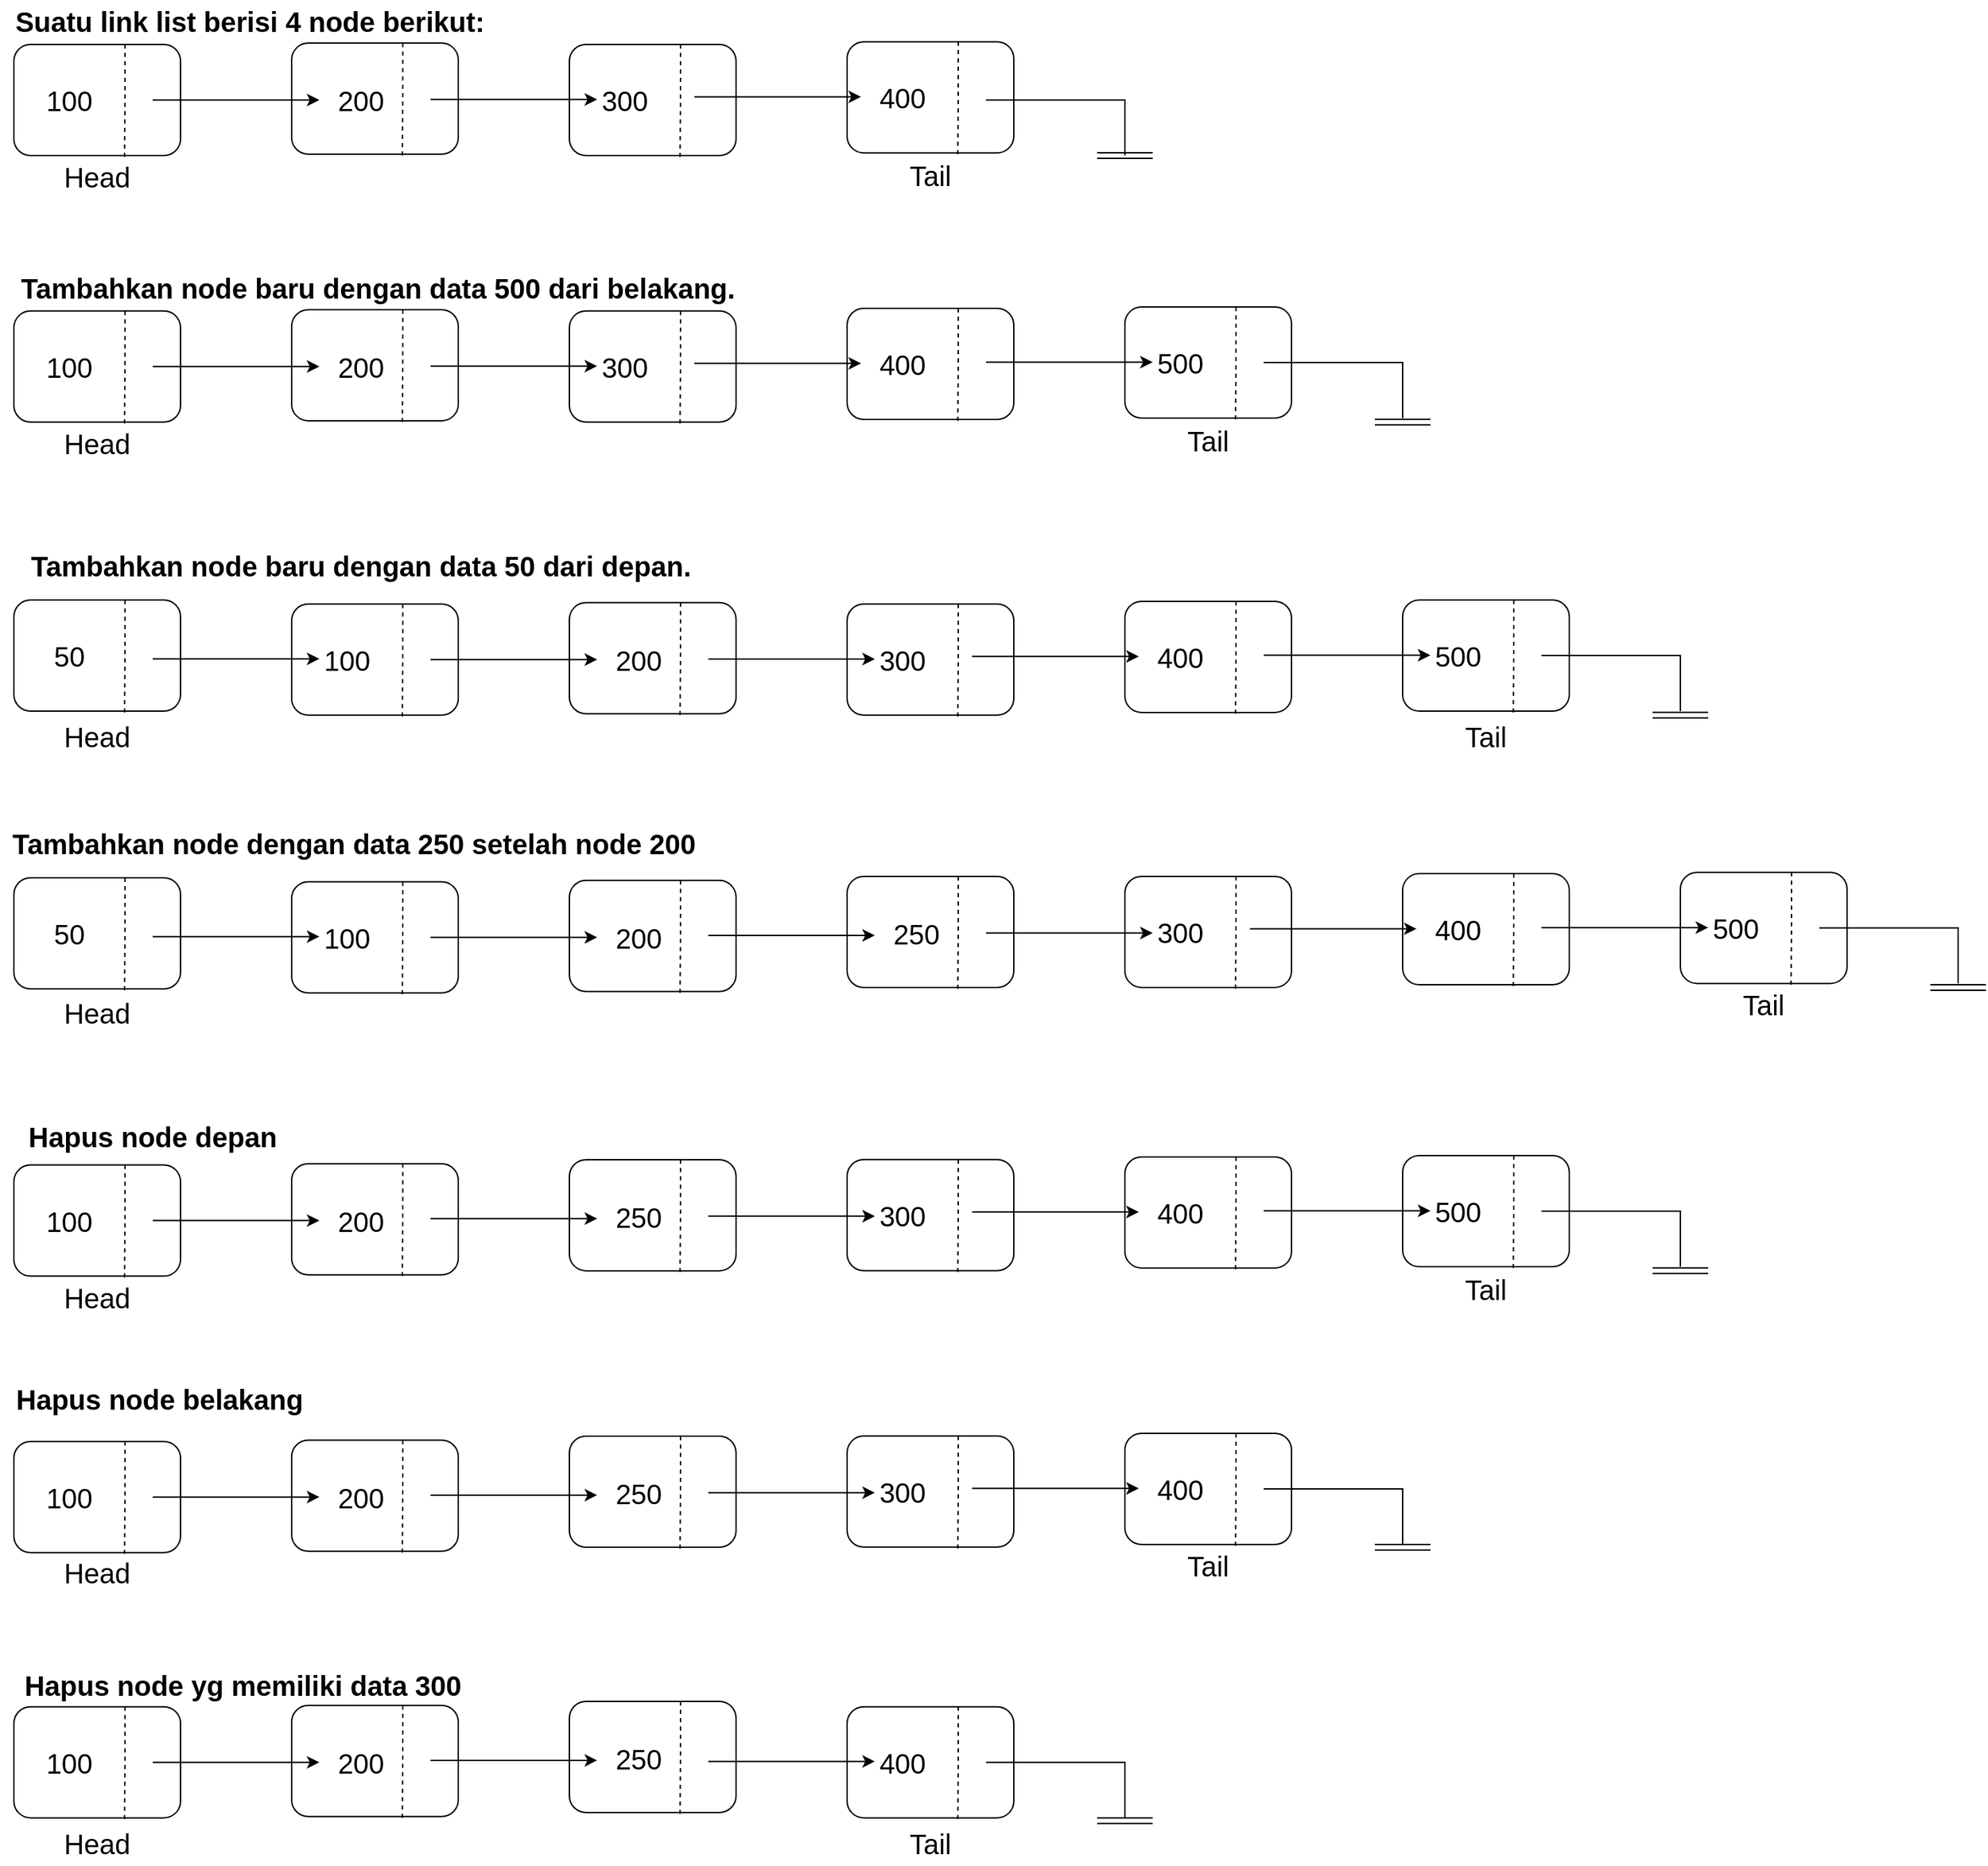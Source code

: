 <mxfile version="23.0.2" type="device">
  <diagram name="Page-1" id="NNjrZKkRYRidpt6XRPjq">
    <mxGraphModel dx="1985" dy="1393" grid="1" gridSize="10" guides="1" tooltips="1" connect="1" arrows="1" fold="1" page="1" pageScale="1" pageWidth="1100" pageHeight="850" math="0" shadow="0">
      <root>
        <mxCell id="0" />
        <mxCell id="1" parent="0" />
        <mxCell id="C6v04_ZCaa2lR-fAz-w3-1" value="" style="rounded=1;whiteSpace=wrap;html=1;fontSize=20;" vertex="1" parent="1">
          <mxGeometry x="120" y="40" width="120" height="80" as="geometry" />
        </mxCell>
        <mxCell id="C6v04_ZCaa2lR-fAz-w3-2" value="" style="endArrow=none;dashed=1;html=1;rounded=0;entryX=0.667;entryY=0;entryDx=0;entryDy=0;entryPerimeter=0;exitX=0.664;exitY=1.012;exitDx=0;exitDy=0;exitPerimeter=0;fontSize=20;" edge="1" parent="1" source="C6v04_ZCaa2lR-fAz-w3-1" target="C6v04_ZCaa2lR-fAz-w3-1">
          <mxGeometry width="50" height="50" relative="1" as="geometry">
            <mxPoint x="170" y="250" as="sourcePoint" />
            <mxPoint x="430" y="270" as="targetPoint" />
            <Array as="points">
              <mxPoint x="200" y="80" />
            </Array>
          </mxGeometry>
        </mxCell>
        <mxCell id="C6v04_ZCaa2lR-fAz-w3-3" value="" style="rounded=1;whiteSpace=wrap;html=1;fontSize=20;" vertex="1" parent="1">
          <mxGeometry x="320" y="39.04" width="120" height="80" as="geometry" />
        </mxCell>
        <mxCell id="C6v04_ZCaa2lR-fAz-w3-4" value="" style="endArrow=none;dashed=1;html=1;rounded=0;entryX=0.667;entryY=0;entryDx=0;entryDy=0;entryPerimeter=0;exitX=0.664;exitY=1.012;exitDx=0;exitDy=0;exitPerimeter=0;fontSize=20;" edge="1" parent="1" source="C6v04_ZCaa2lR-fAz-w3-3" target="C6v04_ZCaa2lR-fAz-w3-3">
          <mxGeometry width="50" height="50" relative="1" as="geometry">
            <mxPoint x="370" y="249.04" as="sourcePoint" />
            <mxPoint x="630" y="269.04" as="targetPoint" />
            <Array as="points">
              <mxPoint x="400" y="79.04" />
            </Array>
          </mxGeometry>
        </mxCell>
        <mxCell id="C6v04_ZCaa2lR-fAz-w3-5" value="" style="rounded=1;whiteSpace=wrap;html=1;fontSize=20;" vertex="1" parent="1">
          <mxGeometry x="520" y="40" width="120" height="80" as="geometry" />
        </mxCell>
        <mxCell id="C6v04_ZCaa2lR-fAz-w3-6" value="" style="endArrow=none;dashed=1;html=1;rounded=0;entryX=0.667;entryY=0;entryDx=0;entryDy=0;entryPerimeter=0;exitX=0.664;exitY=1.012;exitDx=0;exitDy=0;exitPerimeter=0;fontSize=20;" edge="1" parent="1" source="C6v04_ZCaa2lR-fAz-w3-5" target="C6v04_ZCaa2lR-fAz-w3-5">
          <mxGeometry width="50" height="50" relative="1" as="geometry">
            <mxPoint x="570" y="250" as="sourcePoint" />
            <mxPoint x="830" y="270" as="targetPoint" />
            <Array as="points">
              <mxPoint x="600" y="80" />
            </Array>
          </mxGeometry>
        </mxCell>
        <mxCell id="C6v04_ZCaa2lR-fAz-w3-7" value="" style="rounded=1;whiteSpace=wrap;html=1;fontSize=20;" vertex="1" parent="1">
          <mxGeometry x="720" y="38.08" width="120" height="80" as="geometry" />
        </mxCell>
        <mxCell id="C6v04_ZCaa2lR-fAz-w3-8" value="" style="endArrow=none;dashed=1;html=1;rounded=0;entryX=0.667;entryY=0;entryDx=0;entryDy=0;entryPerimeter=0;exitX=0.664;exitY=1.012;exitDx=0;exitDy=0;exitPerimeter=0;fontSize=20;" edge="1" parent="1" source="C6v04_ZCaa2lR-fAz-w3-7" target="C6v04_ZCaa2lR-fAz-w3-7">
          <mxGeometry width="50" height="50" relative="1" as="geometry">
            <mxPoint x="770" y="248.08" as="sourcePoint" />
            <mxPoint x="1030" y="268.08" as="targetPoint" />
            <Array as="points">
              <mxPoint x="800" y="78.08" />
            </Array>
          </mxGeometry>
        </mxCell>
        <mxCell id="C6v04_ZCaa2lR-fAz-w3-9" value="100" style="text;html=1;strokeColor=none;fillColor=none;align=center;verticalAlign=middle;whiteSpace=wrap;rounded=0;fontSize=20;" vertex="1" parent="1">
          <mxGeometry x="130" y="65" width="60" height="30" as="geometry" />
        </mxCell>
        <mxCell id="C6v04_ZCaa2lR-fAz-w3-10" value="Suatu link list berisi 4 node berikut:" style="text;html=1;strokeColor=none;fillColor=none;align=center;verticalAlign=middle;whiteSpace=wrap;rounded=0;fontSize=20;fontStyle=1" vertex="1" parent="1">
          <mxGeometry x="120" y="8.08" width="340" height="30" as="geometry" />
        </mxCell>
        <mxCell id="C6v04_ZCaa2lR-fAz-w3-11" value="200" style="text;html=1;strokeColor=none;fillColor=none;align=center;verticalAlign=middle;whiteSpace=wrap;rounded=0;fontSize=20;" vertex="1" parent="1">
          <mxGeometry x="340" y="65" width="60" height="30" as="geometry" />
        </mxCell>
        <mxCell id="C6v04_ZCaa2lR-fAz-w3-12" value="300" style="text;html=1;strokeColor=none;fillColor=none;align=center;verticalAlign=middle;whiteSpace=wrap;rounded=0;fontSize=20;" vertex="1" parent="1">
          <mxGeometry x="530" y="65" width="60" height="30" as="geometry" />
        </mxCell>
        <mxCell id="C6v04_ZCaa2lR-fAz-w3-13" value="400" style="text;html=1;strokeColor=none;fillColor=none;align=center;verticalAlign=middle;whiteSpace=wrap;rounded=0;fontSize=20;" vertex="1" parent="1">
          <mxGeometry x="730" y="63.08" width="60" height="30" as="geometry" />
        </mxCell>
        <mxCell id="C6v04_ZCaa2lR-fAz-w3-14" value="" style="endArrow=classic;html=1;rounded=0;exitX=0.833;exitY=0.5;exitDx=0;exitDy=0;exitPerimeter=0;fontSize=20;" edge="1" parent="1" source="C6v04_ZCaa2lR-fAz-w3-1" target="C6v04_ZCaa2lR-fAz-w3-11">
          <mxGeometry width="50" height="50" relative="1" as="geometry">
            <mxPoint x="280" y="200" as="sourcePoint" />
            <mxPoint x="330" y="150" as="targetPoint" />
          </mxGeometry>
        </mxCell>
        <mxCell id="C6v04_ZCaa2lR-fAz-w3-15" style="edgeStyle=orthogonalEdgeStyle;rounded=0;orthogonalLoop=1;jettySize=auto;html=1;exitX=0.5;exitY=1;exitDx=0;exitDy=0;fontSize=20;" edge="1" parent="1" source="C6v04_ZCaa2lR-fAz-w3-11" target="C6v04_ZCaa2lR-fAz-w3-11">
          <mxGeometry relative="1" as="geometry" />
        </mxCell>
        <mxCell id="C6v04_ZCaa2lR-fAz-w3-16" value="" style="endArrow=classic;html=1;rounded=0;exitX=0.833;exitY=0.5;exitDx=0;exitDy=0;exitPerimeter=0;fontSize=20;" edge="1" parent="1">
          <mxGeometry width="50" height="50" relative="1" as="geometry">
            <mxPoint x="420" y="79.66" as="sourcePoint" />
            <mxPoint x="540" y="79.66" as="targetPoint" />
          </mxGeometry>
        </mxCell>
        <mxCell id="C6v04_ZCaa2lR-fAz-w3-17" value="" style="endArrow=classic;html=1;rounded=0;exitX=0.833;exitY=0.5;exitDx=0;exitDy=0;exitPerimeter=0;fontSize=20;" edge="1" parent="1">
          <mxGeometry width="50" height="50" relative="1" as="geometry">
            <mxPoint x="610" y="77.74" as="sourcePoint" />
            <mxPoint x="730" y="77.74" as="targetPoint" />
          </mxGeometry>
        </mxCell>
        <mxCell id="C6v04_ZCaa2lR-fAz-w3-18" value="" style="endArrow=none;html=1;rounded=0;exitX=0.833;exitY=0.524;exitDx=0;exitDy=0;exitPerimeter=0;fontSize=20;" edge="1" parent="1" source="C6v04_ZCaa2lR-fAz-w3-7">
          <mxGeometry width="50" height="50" relative="1" as="geometry">
            <mxPoint x="900" y="100" as="sourcePoint" />
            <mxPoint x="920" y="120" as="targetPoint" />
            <Array as="points">
              <mxPoint x="920" y="80" />
            </Array>
          </mxGeometry>
        </mxCell>
        <mxCell id="C6v04_ZCaa2lR-fAz-w3-20" value="" style="shape=link;html=1;rounded=0;fontSize=20;" edge="1" parent="1">
          <mxGeometry width="100" relative="1" as="geometry">
            <mxPoint x="900" y="120" as="sourcePoint" />
            <mxPoint x="940" y="120" as="targetPoint" />
          </mxGeometry>
        </mxCell>
        <mxCell id="C6v04_ZCaa2lR-fAz-w3-21" value="Tambahkan node baru dengan data 500 dari belakang.&amp;nbsp;" style="text;html=1;strokeColor=none;fillColor=none;align=center;verticalAlign=middle;whiteSpace=wrap;rounded=0;fontSize=20;fontStyle=1" vertex="1" parent="1">
          <mxGeometry x="120" y="200" width="530" height="30" as="geometry" />
        </mxCell>
        <mxCell id="C6v04_ZCaa2lR-fAz-w3-22" value="" style="rounded=1;whiteSpace=wrap;html=1;fontSize=20;" vertex="1" parent="1">
          <mxGeometry x="120" y="231.92" width="120" height="80" as="geometry" />
        </mxCell>
        <mxCell id="C6v04_ZCaa2lR-fAz-w3-23" value="" style="endArrow=none;dashed=1;html=1;rounded=0;entryX=0.667;entryY=0;entryDx=0;entryDy=0;entryPerimeter=0;exitX=0.664;exitY=1.012;exitDx=0;exitDy=0;exitPerimeter=0;fontSize=20;" edge="1" parent="1" source="C6v04_ZCaa2lR-fAz-w3-22" target="C6v04_ZCaa2lR-fAz-w3-22">
          <mxGeometry width="50" height="50" relative="1" as="geometry">
            <mxPoint x="170" y="441.92" as="sourcePoint" />
            <mxPoint x="430" y="461.92" as="targetPoint" />
            <Array as="points">
              <mxPoint x="200" y="271.92" />
            </Array>
          </mxGeometry>
        </mxCell>
        <mxCell id="C6v04_ZCaa2lR-fAz-w3-24" value="" style="rounded=1;whiteSpace=wrap;html=1;fontSize=20;" vertex="1" parent="1">
          <mxGeometry x="320" y="230.96" width="120" height="80" as="geometry" />
        </mxCell>
        <mxCell id="C6v04_ZCaa2lR-fAz-w3-25" value="" style="endArrow=none;dashed=1;html=1;rounded=0;entryX=0.667;entryY=0;entryDx=0;entryDy=0;entryPerimeter=0;exitX=0.664;exitY=1.012;exitDx=0;exitDy=0;exitPerimeter=0;fontSize=20;" edge="1" parent="1" source="C6v04_ZCaa2lR-fAz-w3-24" target="C6v04_ZCaa2lR-fAz-w3-24">
          <mxGeometry width="50" height="50" relative="1" as="geometry">
            <mxPoint x="370" y="440.96" as="sourcePoint" />
            <mxPoint x="630" y="460.96" as="targetPoint" />
            <Array as="points">
              <mxPoint x="400" y="270.96" />
            </Array>
          </mxGeometry>
        </mxCell>
        <mxCell id="C6v04_ZCaa2lR-fAz-w3-26" value="" style="rounded=1;whiteSpace=wrap;html=1;fontSize=20;" vertex="1" parent="1">
          <mxGeometry x="520" y="231.92" width="120" height="80" as="geometry" />
        </mxCell>
        <mxCell id="C6v04_ZCaa2lR-fAz-w3-27" value="" style="endArrow=none;dashed=1;html=1;rounded=0;entryX=0.667;entryY=0;entryDx=0;entryDy=0;entryPerimeter=0;exitX=0.664;exitY=1.012;exitDx=0;exitDy=0;exitPerimeter=0;fontSize=20;" edge="1" parent="1" source="C6v04_ZCaa2lR-fAz-w3-26" target="C6v04_ZCaa2lR-fAz-w3-26">
          <mxGeometry width="50" height="50" relative="1" as="geometry">
            <mxPoint x="570" y="441.92" as="sourcePoint" />
            <mxPoint x="830" y="461.92" as="targetPoint" />
            <Array as="points">
              <mxPoint x="600" y="271.92" />
            </Array>
          </mxGeometry>
        </mxCell>
        <mxCell id="C6v04_ZCaa2lR-fAz-w3-28" value="" style="rounded=1;whiteSpace=wrap;html=1;fontSize=20;" vertex="1" parent="1">
          <mxGeometry x="720" y="230" width="120" height="80" as="geometry" />
        </mxCell>
        <mxCell id="C6v04_ZCaa2lR-fAz-w3-29" value="" style="endArrow=none;dashed=1;html=1;rounded=0;entryX=0.667;entryY=0;entryDx=0;entryDy=0;entryPerimeter=0;exitX=0.664;exitY=1.012;exitDx=0;exitDy=0;exitPerimeter=0;fontSize=20;" edge="1" parent="1" source="C6v04_ZCaa2lR-fAz-w3-28" target="C6v04_ZCaa2lR-fAz-w3-28">
          <mxGeometry width="50" height="50" relative="1" as="geometry">
            <mxPoint x="770" y="440" as="sourcePoint" />
            <mxPoint x="1030" y="460" as="targetPoint" />
            <Array as="points">
              <mxPoint x="800" y="270" />
            </Array>
          </mxGeometry>
        </mxCell>
        <mxCell id="C6v04_ZCaa2lR-fAz-w3-30" value="100" style="text;html=1;strokeColor=none;fillColor=none;align=center;verticalAlign=middle;whiteSpace=wrap;rounded=0;fontSize=20;" vertex="1" parent="1">
          <mxGeometry x="130" y="256.92" width="60" height="30" as="geometry" />
        </mxCell>
        <mxCell id="C6v04_ZCaa2lR-fAz-w3-31" value="200" style="text;html=1;strokeColor=none;fillColor=none;align=center;verticalAlign=middle;whiteSpace=wrap;rounded=0;fontSize=20;" vertex="1" parent="1">
          <mxGeometry x="340" y="256.92" width="60" height="30" as="geometry" />
        </mxCell>
        <mxCell id="C6v04_ZCaa2lR-fAz-w3-32" value="300" style="text;html=1;strokeColor=none;fillColor=none;align=center;verticalAlign=middle;whiteSpace=wrap;rounded=0;fontSize=20;" vertex="1" parent="1">
          <mxGeometry x="530" y="256.92" width="60" height="30" as="geometry" />
        </mxCell>
        <mxCell id="C6v04_ZCaa2lR-fAz-w3-33" value="400" style="text;html=1;strokeColor=none;fillColor=none;align=center;verticalAlign=middle;whiteSpace=wrap;rounded=0;fontSize=20;" vertex="1" parent="1">
          <mxGeometry x="730" y="255" width="60" height="30" as="geometry" />
        </mxCell>
        <mxCell id="C6v04_ZCaa2lR-fAz-w3-34" value="" style="endArrow=classic;html=1;rounded=0;exitX=0.833;exitY=0.5;exitDx=0;exitDy=0;exitPerimeter=0;fontSize=20;" edge="1" parent="1" source="C6v04_ZCaa2lR-fAz-w3-22" target="C6v04_ZCaa2lR-fAz-w3-31">
          <mxGeometry width="50" height="50" relative="1" as="geometry">
            <mxPoint x="280" y="391.92" as="sourcePoint" />
            <mxPoint x="330" y="341.92" as="targetPoint" />
          </mxGeometry>
        </mxCell>
        <mxCell id="C6v04_ZCaa2lR-fAz-w3-35" style="edgeStyle=orthogonalEdgeStyle;rounded=0;orthogonalLoop=1;jettySize=auto;html=1;exitX=0.5;exitY=1;exitDx=0;exitDy=0;fontSize=20;" edge="1" parent="1" source="C6v04_ZCaa2lR-fAz-w3-31" target="C6v04_ZCaa2lR-fAz-w3-31">
          <mxGeometry relative="1" as="geometry" />
        </mxCell>
        <mxCell id="C6v04_ZCaa2lR-fAz-w3-36" value="" style="endArrow=classic;html=1;rounded=0;exitX=0.833;exitY=0.5;exitDx=0;exitDy=0;exitPerimeter=0;fontSize=20;" edge="1" parent="1">
          <mxGeometry width="50" height="50" relative="1" as="geometry">
            <mxPoint x="420" y="271.58" as="sourcePoint" />
            <mxPoint x="540" y="271.58" as="targetPoint" />
          </mxGeometry>
        </mxCell>
        <mxCell id="C6v04_ZCaa2lR-fAz-w3-37" value="" style="endArrow=classic;html=1;rounded=0;exitX=0.833;exitY=0.5;exitDx=0;exitDy=0;exitPerimeter=0;fontSize=20;" edge="1" parent="1">
          <mxGeometry width="50" height="50" relative="1" as="geometry">
            <mxPoint x="610" y="269.66" as="sourcePoint" />
            <mxPoint x="730" y="269.66" as="targetPoint" />
          </mxGeometry>
        </mxCell>
        <mxCell id="C6v04_ZCaa2lR-fAz-w3-39" value="" style="shape=link;html=1;rounded=0;fontSize=20;" edge="1" parent="1">
          <mxGeometry width="100" relative="1" as="geometry">
            <mxPoint x="1100" y="311.92" as="sourcePoint" />
            <mxPoint x="1140" y="311.92" as="targetPoint" />
          </mxGeometry>
        </mxCell>
        <mxCell id="C6v04_ZCaa2lR-fAz-w3-41" value="" style="rounded=1;whiteSpace=wrap;html=1;fontSize=20;" vertex="1" parent="1">
          <mxGeometry x="920" y="229.04" width="120" height="80" as="geometry" />
        </mxCell>
        <mxCell id="C6v04_ZCaa2lR-fAz-w3-42" value="" style="endArrow=none;dashed=1;html=1;rounded=0;entryX=0.667;entryY=0;entryDx=0;entryDy=0;entryPerimeter=0;exitX=0.664;exitY=1.012;exitDx=0;exitDy=0;exitPerimeter=0;fontSize=20;" edge="1" parent="1" source="C6v04_ZCaa2lR-fAz-w3-41" target="C6v04_ZCaa2lR-fAz-w3-41">
          <mxGeometry width="50" height="50" relative="1" as="geometry">
            <mxPoint x="970" y="439.04" as="sourcePoint" />
            <mxPoint x="1230" y="459.04" as="targetPoint" />
            <Array as="points">
              <mxPoint x="1000" y="269.04" />
            </Array>
          </mxGeometry>
        </mxCell>
        <mxCell id="C6v04_ZCaa2lR-fAz-w3-43" value="500" style="text;html=1;strokeColor=none;fillColor=none;align=center;verticalAlign=middle;whiteSpace=wrap;rounded=0;fontSize=20;" vertex="1" parent="1">
          <mxGeometry x="930" y="254.04" width="60" height="30" as="geometry" />
        </mxCell>
        <mxCell id="C6v04_ZCaa2lR-fAz-w3-44" value="" style="endArrow=classic;html=1;rounded=0;exitX=0.833;exitY=0.5;exitDx=0;exitDy=0;exitPerimeter=0;fontSize=20;" edge="1" parent="1">
          <mxGeometry width="50" height="50" relative="1" as="geometry">
            <mxPoint x="820" y="268.8" as="sourcePoint" />
            <mxPoint x="940" y="268.8" as="targetPoint" />
          </mxGeometry>
        </mxCell>
        <mxCell id="C6v04_ZCaa2lR-fAz-w3-46" value="" style="endArrow=none;html=1;rounded=0;exitX=0.833;exitY=0.524;exitDx=0;exitDy=0;exitPerimeter=0;fontSize=20;" edge="1" parent="1">
          <mxGeometry width="50" height="50" relative="1" as="geometry">
            <mxPoint x="1020" y="269.04" as="sourcePoint" />
            <mxPoint x="1120" y="309.04" as="targetPoint" />
            <Array as="points">
              <mxPoint x="1120" y="269.04" />
            </Array>
          </mxGeometry>
        </mxCell>
        <mxCell id="C6v04_ZCaa2lR-fAz-w3-47" value="Tambahkan node baru dengan data 50 dari depan." style="text;html=1;strokeColor=none;fillColor=none;align=center;verticalAlign=middle;whiteSpace=wrap;rounded=0;fontSize=20;fontStyle=1" vertex="1" parent="1">
          <mxGeometry x="120" y="400" width="500" height="30" as="geometry" />
        </mxCell>
        <mxCell id="C6v04_ZCaa2lR-fAz-w3-48" value="" style="rounded=1;whiteSpace=wrap;html=1;fontSize=20;" vertex="1" parent="1">
          <mxGeometry x="120" y="440" width="120" height="80" as="geometry" />
        </mxCell>
        <mxCell id="C6v04_ZCaa2lR-fAz-w3-49" value="" style="endArrow=none;dashed=1;html=1;rounded=0;entryX=0.667;entryY=0;entryDx=0;entryDy=0;entryPerimeter=0;exitX=0.664;exitY=1.012;exitDx=0;exitDy=0;exitPerimeter=0;fontSize=20;" edge="1" parent="1" source="C6v04_ZCaa2lR-fAz-w3-48" target="C6v04_ZCaa2lR-fAz-w3-48">
          <mxGeometry width="50" height="50" relative="1" as="geometry">
            <mxPoint x="170" y="650" as="sourcePoint" />
            <mxPoint x="430" y="670" as="targetPoint" />
            <Array as="points">
              <mxPoint x="200" y="480" />
            </Array>
          </mxGeometry>
        </mxCell>
        <mxCell id="C6v04_ZCaa2lR-fAz-w3-50" value="50" style="text;html=1;strokeColor=none;fillColor=none;align=center;verticalAlign=middle;whiteSpace=wrap;rounded=0;fontSize=20;" vertex="1" parent="1">
          <mxGeometry x="130" y="465" width="60" height="30" as="geometry" />
        </mxCell>
        <mxCell id="C6v04_ZCaa2lR-fAz-w3-71" value="" style="rounded=1;whiteSpace=wrap;html=1;fontSize=20;" vertex="1" parent="1">
          <mxGeometry x="320" y="442.88" width="120" height="80" as="geometry" />
        </mxCell>
        <mxCell id="C6v04_ZCaa2lR-fAz-w3-72" value="" style="endArrow=none;dashed=1;html=1;rounded=0;entryX=0.667;entryY=0;entryDx=0;entryDy=0;entryPerimeter=0;exitX=0.664;exitY=1.012;exitDx=0;exitDy=0;exitPerimeter=0;fontSize=20;" edge="1" parent="1" source="C6v04_ZCaa2lR-fAz-w3-71" target="C6v04_ZCaa2lR-fAz-w3-71">
          <mxGeometry width="50" height="50" relative="1" as="geometry">
            <mxPoint x="370" y="652.88" as="sourcePoint" />
            <mxPoint x="630" y="672.88" as="targetPoint" />
            <Array as="points">
              <mxPoint x="400" y="482.88" />
            </Array>
          </mxGeometry>
        </mxCell>
        <mxCell id="C6v04_ZCaa2lR-fAz-w3-73" value="" style="rounded=1;whiteSpace=wrap;html=1;fontSize=20;" vertex="1" parent="1">
          <mxGeometry x="520" y="441.92" width="120" height="80" as="geometry" />
        </mxCell>
        <mxCell id="C6v04_ZCaa2lR-fAz-w3-74" value="" style="endArrow=none;dashed=1;html=1;rounded=0;entryX=0.667;entryY=0;entryDx=0;entryDy=0;entryPerimeter=0;exitX=0.664;exitY=1.012;exitDx=0;exitDy=0;exitPerimeter=0;fontSize=20;" edge="1" parent="1" source="C6v04_ZCaa2lR-fAz-w3-73" target="C6v04_ZCaa2lR-fAz-w3-73">
          <mxGeometry width="50" height="50" relative="1" as="geometry">
            <mxPoint x="570" y="651.92" as="sourcePoint" />
            <mxPoint x="830" y="671.92" as="targetPoint" />
            <Array as="points">
              <mxPoint x="600" y="481.92" />
            </Array>
          </mxGeometry>
        </mxCell>
        <mxCell id="C6v04_ZCaa2lR-fAz-w3-75" value="" style="rounded=1;whiteSpace=wrap;html=1;fontSize=20;" vertex="1" parent="1">
          <mxGeometry x="720" y="442.88" width="120" height="80" as="geometry" />
        </mxCell>
        <mxCell id="C6v04_ZCaa2lR-fAz-w3-76" value="" style="endArrow=none;dashed=1;html=1;rounded=0;entryX=0.667;entryY=0;entryDx=0;entryDy=0;entryPerimeter=0;exitX=0.664;exitY=1.012;exitDx=0;exitDy=0;exitPerimeter=0;fontSize=20;" edge="1" parent="1" source="C6v04_ZCaa2lR-fAz-w3-75" target="C6v04_ZCaa2lR-fAz-w3-75">
          <mxGeometry width="50" height="50" relative="1" as="geometry">
            <mxPoint x="770" y="652.88" as="sourcePoint" />
            <mxPoint x="1030" y="672.88" as="targetPoint" />
            <Array as="points">
              <mxPoint x="800" y="482.88" />
            </Array>
          </mxGeometry>
        </mxCell>
        <mxCell id="C6v04_ZCaa2lR-fAz-w3-77" value="" style="rounded=1;whiteSpace=wrap;html=1;fontSize=20;" vertex="1" parent="1">
          <mxGeometry x="920" y="440.96" width="120" height="80" as="geometry" />
        </mxCell>
        <mxCell id="C6v04_ZCaa2lR-fAz-w3-78" value="" style="endArrow=none;dashed=1;html=1;rounded=0;entryX=0.667;entryY=0;entryDx=0;entryDy=0;entryPerimeter=0;exitX=0.664;exitY=1.012;exitDx=0;exitDy=0;exitPerimeter=0;fontSize=20;" edge="1" parent="1" source="C6v04_ZCaa2lR-fAz-w3-77" target="C6v04_ZCaa2lR-fAz-w3-77">
          <mxGeometry width="50" height="50" relative="1" as="geometry">
            <mxPoint x="970" y="650.96" as="sourcePoint" />
            <mxPoint x="1230" y="670.96" as="targetPoint" />
            <Array as="points">
              <mxPoint x="1000" y="480.96" />
            </Array>
          </mxGeometry>
        </mxCell>
        <mxCell id="C6v04_ZCaa2lR-fAz-w3-79" value="100" style="text;html=1;strokeColor=none;fillColor=none;align=center;verticalAlign=middle;whiteSpace=wrap;rounded=0;fontSize=20;" vertex="1" parent="1">
          <mxGeometry x="330" y="467.88" width="60" height="30" as="geometry" />
        </mxCell>
        <mxCell id="C6v04_ZCaa2lR-fAz-w3-80" value="200" style="text;html=1;strokeColor=none;fillColor=none;align=center;verticalAlign=middle;whiteSpace=wrap;rounded=0;fontSize=20;" vertex="1" parent="1">
          <mxGeometry x="540" y="467.88" width="60" height="30" as="geometry" />
        </mxCell>
        <mxCell id="C6v04_ZCaa2lR-fAz-w3-81" value="300" style="text;html=1;strokeColor=none;fillColor=none;align=center;verticalAlign=middle;whiteSpace=wrap;rounded=0;fontSize=20;" vertex="1" parent="1">
          <mxGeometry x="730" y="467.88" width="60" height="30" as="geometry" />
        </mxCell>
        <mxCell id="C6v04_ZCaa2lR-fAz-w3-82" value="400" style="text;html=1;strokeColor=none;fillColor=none;align=center;verticalAlign=middle;whiteSpace=wrap;rounded=0;fontSize=20;" vertex="1" parent="1">
          <mxGeometry x="930" y="465.96" width="60" height="30" as="geometry" />
        </mxCell>
        <mxCell id="C6v04_ZCaa2lR-fAz-w3-83" value="" style="endArrow=classic;html=1;rounded=0;exitX=0.833;exitY=0.5;exitDx=0;exitDy=0;exitPerimeter=0;fontSize=20;" edge="1" parent="1" source="C6v04_ZCaa2lR-fAz-w3-71" target="C6v04_ZCaa2lR-fAz-w3-80">
          <mxGeometry width="50" height="50" relative="1" as="geometry">
            <mxPoint x="480" y="602.88" as="sourcePoint" />
            <mxPoint x="530" y="552.88" as="targetPoint" />
          </mxGeometry>
        </mxCell>
        <mxCell id="C6v04_ZCaa2lR-fAz-w3-84" style="edgeStyle=orthogonalEdgeStyle;rounded=0;orthogonalLoop=1;jettySize=auto;html=1;exitX=0.5;exitY=1;exitDx=0;exitDy=0;fontSize=20;" edge="1" parent="1" source="C6v04_ZCaa2lR-fAz-w3-80" target="C6v04_ZCaa2lR-fAz-w3-80">
          <mxGeometry relative="1" as="geometry" />
        </mxCell>
        <mxCell id="C6v04_ZCaa2lR-fAz-w3-85" value="" style="endArrow=classic;html=1;rounded=0;exitX=0.833;exitY=0.5;exitDx=0;exitDy=0;exitPerimeter=0;fontSize=20;" edge="1" parent="1">
          <mxGeometry width="50" height="50" relative="1" as="geometry">
            <mxPoint x="620" y="482.54" as="sourcePoint" />
            <mxPoint x="740" y="482.54" as="targetPoint" />
          </mxGeometry>
        </mxCell>
        <mxCell id="C6v04_ZCaa2lR-fAz-w3-86" value="" style="endArrow=classic;html=1;rounded=0;exitX=0.833;exitY=0.5;exitDx=0;exitDy=0;exitPerimeter=0;fontSize=20;" edge="1" parent="1">
          <mxGeometry width="50" height="50" relative="1" as="geometry">
            <mxPoint x="810" y="480.62" as="sourcePoint" />
            <mxPoint x="930" y="480.62" as="targetPoint" />
          </mxGeometry>
        </mxCell>
        <mxCell id="C6v04_ZCaa2lR-fAz-w3-87" value="" style="shape=link;html=1;rounded=0;fontSize=20;" edge="1" parent="1">
          <mxGeometry width="100" relative="1" as="geometry">
            <mxPoint x="1300" y="522.88" as="sourcePoint" />
            <mxPoint x="1340" y="522.88" as="targetPoint" />
          </mxGeometry>
        </mxCell>
        <mxCell id="C6v04_ZCaa2lR-fAz-w3-88" value="" style="rounded=1;whiteSpace=wrap;html=1;fontSize=20;" vertex="1" parent="1">
          <mxGeometry x="1120" y="440" width="120" height="80" as="geometry" />
        </mxCell>
        <mxCell id="C6v04_ZCaa2lR-fAz-w3-89" value="" style="endArrow=none;dashed=1;html=1;rounded=0;entryX=0.667;entryY=0;entryDx=0;entryDy=0;entryPerimeter=0;exitX=0.664;exitY=1.012;exitDx=0;exitDy=0;exitPerimeter=0;fontSize=20;" edge="1" parent="1" source="C6v04_ZCaa2lR-fAz-w3-88" target="C6v04_ZCaa2lR-fAz-w3-88">
          <mxGeometry width="50" height="50" relative="1" as="geometry">
            <mxPoint x="1170" y="650" as="sourcePoint" />
            <mxPoint x="1430" y="670" as="targetPoint" />
            <Array as="points">
              <mxPoint x="1200" y="480" />
            </Array>
          </mxGeometry>
        </mxCell>
        <mxCell id="C6v04_ZCaa2lR-fAz-w3-90" value="500" style="text;html=1;strokeColor=none;fillColor=none;align=center;verticalAlign=middle;whiteSpace=wrap;rounded=0;fontSize=20;" vertex="1" parent="1">
          <mxGeometry x="1130" y="465" width="60" height="30" as="geometry" />
        </mxCell>
        <mxCell id="C6v04_ZCaa2lR-fAz-w3-91" value="" style="endArrow=classic;html=1;rounded=0;exitX=0.833;exitY=0.5;exitDx=0;exitDy=0;exitPerimeter=0;fontSize=20;" edge="1" parent="1">
          <mxGeometry width="50" height="50" relative="1" as="geometry">
            <mxPoint x="1020" y="479.76" as="sourcePoint" />
            <mxPoint x="1140" y="479.76" as="targetPoint" />
          </mxGeometry>
        </mxCell>
        <mxCell id="C6v04_ZCaa2lR-fAz-w3-92" value="" style="endArrow=none;html=1;rounded=0;exitX=0.833;exitY=0.524;exitDx=0;exitDy=0;exitPerimeter=0;fontSize=20;" edge="1" parent="1">
          <mxGeometry width="50" height="50" relative="1" as="geometry">
            <mxPoint x="1220" y="480" as="sourcePoint" />
            <mxPoint x="1320" y="520" as="targetPoint" />
            <Array as="points">
              <mxPoint x="1320" y="480" />
            </Array>
          </mxGeometry>
        </mxCell>
        <mxCell id="C6v04_ZCaa2lR-fAz-w3-93" value="" style="endArrow=classic;html=1;rounded=0;exitX=0.833;exitY=0.5;exitDx=0;exitDy=0;exitPerimeter=0;fontSize=20;" edge="1" parent="1">
          <mxGeometry width="50" height="50" relative="1" as="geometry">
            <mxPoint x="220" y="482.35" as="sourcePoint" />
            <mxPoint x="340" y="482.35" as="targetPoint" />
          </mxGeometry>
        </mxCell>
        <mxCell id="C6v04_ZCaa2lR-fAz-w3-97" value="Tambahkan node dengan data 250 setelah node 200" style="text;html=1;strokeColor=none;fillColor=none;align=center;verticalAlign=middle;whiteSpace=wrap;rounded=0;fontSize=20;fontStyle=1" vertex="1" parent="1">
          <mxGeometry x="110" y="600" width="510" height="30" as="geometry" />
        </mxCell>
        <mxCell id="C6v04_ZCaa2lR-fAz-w3-115" value="" style="rounded=1;whiteSpace=wrap;html=1;fontSize=20;" vertex="1" parent="1">
          <mxGeometry x="120" y="640" width="120" height="80" as="geometry" />
        </mxCell>
        <mxCell id="C6v04_ZCaa2lR-fAz-w3-116" value="" style="endArrow=none;dashed=1;html=1;rounded=0;entryX=0.667;entryY=0;entryDx=0;entryDy=0;entryPerimeter=0;exitX=0.664;exitY=1.012;exitDx=0;exitDy=0;exitPerimeter=0;fontSize=20;" edge="1" parent="1" source="C6v04_ZCaa2lR-fAz-w3-115" target="C6v04_ZCaa2lR-fAz-w3-115">
          <mxGeometry width="50" height="50" relative="1" as="geometry">
            <mxPoint x="170" y="850" as="sourcePoint" />
            <mxPoint x="430" y="870" as="targetPoint" />
            <Array as="points">
              <mxPoint x="200" y="680" />
            </Array>
          </mxGeometry>
        </mxCell>
        <mxCell id="C6v04_ZCaa2lR-fAz-w3-117" value="50" style="text;html=1;strokeColor=none;fillColor=none;align=center;verticalAlign=middle;whiteSpace=wrap;rounded=0;fontSize=20;" vertex="1" parent="1">
          <mxGeometry x="130" y="665" width="60" height="30" as="geometry" />
        </mxCell>
        <mxCell id="C6v04_ZCaa2lR-fAz-w3-118" value="" style="rounded=1;whiteSpace=wrap;html=1;fontSize=20;" vertex="1" parent="1">
          <mxGeometry x="320" y="642.88" width="120" height="80" as="geometry" />
        </mxCell>
        <mxCell id="C6v04_ZCaa2lR-fAz-w3-119" value="" style="endArrow=none;dashed=1;html=1;rounded=0;entryX=0.667;entryY=0;entryDx=0;entryDy=0;entryPerimeter=0;exitX=0.664;exitY=1.012;exitDx=0;exitDy=0;exitPerimeter=0;fontSize=20;" edge="1" parent="1" source="C6v04_ZCaa2lR-fAz-w3-118" target="C6v04_ZCaa2lR-fAz-w3-118">
          <mxGeometry width="50" height="50" relative="1" as="geometry">
            <mxPoint x="370" y="852.88" as="sourcePoint" />
            <mxPoint x="630" y="872.88" as="targetPoint" />
            <Array as="points">
              <mxPoint x="400" y="682.88" />
            </Array>
          </mxGeometry>
        </mxCell>
        <mxCell id="C6v04_ZCaa2lR-fAz-w3-120" value="" style="rounded=1;whiteSpace=wrap;html=1;fontSize=20;" vertex="1" parent="1">
          <mxGeometry x="520" y="641.92" width="120" height="80" as="geometry" />
        </mxCell>
        <mxCell id="C6v04_ZCaa2lR-fAz-w3-121" value="" style="endArrow=none;dashed=1;html=1;rounded=0;entryX=0.667;entryY=0;entryDx=0;entryDy=0;entryPerimeter=0;exitX=0.664;exitY=1.012;exitDx=0;exitDy=0;exitPerimeter=0;fontSize=20;" edge="1" parent="1" source="C6v04_ZCaa2lR-fAz-w3-120" target="C6v04_ZCaa2lR-fAz-w3-120">
          <mxGeometry width="50" height="50" relative="1" as="geometry">
            <mxPoint x="570" y="851.92" as="sourcePoint" />
            <mxPoint x="830" y="871.92" as="targetPoint" />
            <Array as="points">
              <mxPoint x="600" y="681.92" />
            </Array>
          </mxGeometry>
        </mxCell>
        <mxCell id="C6v04_ZCaa2lR-fAz-w3-122" value="100" style="text;html=1;strokeColor=none;fillColor=none;align=center;verticalAlign=middle;whiteSpace=wrap;rounded=0;fontSize=20;" vertex="1" parent="1">
          <mxGeometry x="330" y="667.88" width="60" height="30" as="geometry" />
        </mxCell>
        <mxCell id="C6v04_ZCaa2lR-fAz-w3-123" value="200" style="text;html=1;strokeColor=none;fillColor=none;align=center;verticalAlign=middle;whiteSpace=wrap;rounded=0;fontSize=20;" vertex="1" parent="1">
          <mxGeometry x="540" y="667.88" width="60" height="30" as="geometry" />
        </mxCell>
        <mxCell id="C6v04_ZCaa2lR-fAz-w3-124" value="" style="endArrow=classic;html=1;rounded=0;exitX=0.833;exitY=0.5;exitDx=0;exitDy=0;exitPerimeter=0;fontSize=20;" edge="1" parent="1" source="C6v04_ZCaa2lR-fAz-w3-118" target="C6v04_ZCaa2lR-fAz-w3-123">
          <mxGeometry width="50" height="50" relative="1" as="geometry">
            <mxPoint x="480" y="802.88" as="sourcePoint" />
            <mxPoint x="530" y="752.88" as="targetPoint" />
          </mxGeometry>
        </mxCell>
        <mxCell id="C6v04_ZCaa2lR-fAz-w3-125" style="edgeStyle=orthogonalEdgeStyle;rounded=0;orthogonalLoop=1;jettySize=auto;html=1;exitX=0.5;exitY=1;exitDx=0;exitDy=0;fontSize=20;" edge="1" parent="1" source="C6v04_ZCaa2lR-fAz-w3-123" target="C6v04_ZCaa2lR-fAz-w3-123">
          <mxGeometry relative="1" as="geometry" />
        </mxCell>
        <mxCell id="C6v04_ZCaa2lR-fAz-w3-126" value="" style="endArrow=classic;html=1;rounded=0;exitX=0.833;exitY=0.5;exitDx=0;exitDy=0;exitPerimeter=0;fontSize=20;" edge="1" parent="1">
          <mxGeometry width="50" height="50" relative="1" as="geometry">
            <mxPoint x="220" y="682.35" as="sourcePoint" />
            <mxPoint x="340" y="682.35" as="targetPoint" />
          </mxGeometry>
        </mxCell>
        <mxCell id="C6v04_ZCaa2lR-fAz-w3-127" value="" style="rounded=1;whiteSpace=wrap;html=1;fontSize=20;" vertex="1" parent="1">
          <mxGeometry x="720" y="639.04" width="120" height="80" as="geometry" />
        </mxCell>
        <mxCell id="C6v04_ZCaa2lR-fAz-w3-128" value="" style="endArrow=none;dashed=1;html=1;rounded=0;entryX=0.667;entryY=0;entryDx=0;entryDy=0;entryPerimeter=0;exitX=0.664;exitY=1.012;exitDx=0;exitDy=0;exitPerimeter=0;fontSize=20;" edge="1" parent="1" source="C6v04_ZCaa2lR-fAz-w3-127" target="C6v04_ZCaa2lR-fAz-w3-127">
          <mxGeometry width="50" height="50" relative="1" as="geometry">
            <mxPoint x="770" y="849.04" as="sourcePoint" />
            <mxPoint x="1030" y="869.04" as="targetPoint" />
            <Array as="points">
              <mxPoint x="800" y="679.04" />
            </Array>
          </mxGeometry>
        </mxCell>
        <mxCell id="C6v04_ZCaa2lR-fAz-w3-129" value="250" style="text;html=1;strokeColor=none;fillColor=none;align=center;verticalAlign=middle;whiteSpace=wrap;rounded=0;fontSize=20;" vertex="1" parent="1">
          <mxGeometry x="740" y="665" width="60" height="30" as="geometry" />
        </mxCell>
        <mxCell id="C6v04_ZCaa2lR-fAz-w3-130" style="edgeStyle=orthogonalEdgeStyle;rounded=0;orthogonalLoop=1;jettySize=auto;html=1;exitX=0.5;exitY=1;exitDx=0;exitDy=0;fontSize=20;" edge="1" parent="1" source="C6v04_ZCaa2lR-fAz-w3-129" target="C6v04_ZCaa2lR-fAz-w3-129">
          <mxGeometry relative="1" as="geometry" />
        </mxCell>
        <mxCell id="C6v04_ZCaa2lR-fAz-w3-131" value="" style="endArrow=classic;html=1;rounded=0;exitX=0.833;exitY=0.5;exitDx=0;exitDy=0;exitPerimeter=0;fontSize=20;" edge="1" parent="1">
          <mxGeometry width="50" height="50" relative="1" as="geometry">
            <mxPoint x="620" y="681.49" as="sourcePoint" />
            <mxPoint x="740" y="681.49" as="targetPoint" />
          </mxGeometry>
        </mxCell>
        <mxCell id="C6v04_ZCaa2lR-fAz-w3-132" value="" style="rounded=1;whiteSpace=wrap;html=1;fontSize=20;" vertex="1" parent="1">
          <mxGeometry x="920" y="638.95" width="120" height="80" as="geometry" />
        </mxCell>
        <mxCell id="C6v04_ZCaa2lR-fAz-w3-133" value="" style="endArrow=none;dashed=1;html=1;rounded=0;entryX=0.667;entryY=0;entryDx=0;entryDy=0;entryPerimeter=0;exitX=0.664;exitY=1.012;exitDx=0;exitDy=0;exitPerimeter=0;fontSize=20;" edge="1" parent="1" source="C6v04_ZCaa2lR-fAz-w3-132" target="C6v04_ZCaa2lR-fAz-w3-132">
          <mxGeometry width="50" height="50" relative="1" as="geometry">
            <mxPoint x="970" y="848.95" as="sourcePoint" />
            <mxPoint x="1230" y="868.95" as="targetPoint" />
            <Array as="points">
              <mxPoint x="1000" y="678.95" />
            </Array>
          </mxGeometry>
        </mxCell>
        <mxCell id="C6v04_ZCaa2lR-fAz-w3-134" value="" style="rounded=1;whiteSpace=wrap;html=1;fontSize=20;" vertex="1" parent="1">
          <mxGeometry x="1120" y="637.03" width="120" height="80" as="geometry" />
        </mxCell>
        <mxCell id="C6v04_ZCaa2lR-fAz-w3-135" value="" style="endArrow=none;dashed=1;html=1;rounded=0;entryX=0.667;entryY=0;entryDx=0;entryDy=0;entryPerimeter=0;exitX=0.664;exitY=1.012;exitDx=0;exitDy=0;exitPerimeter=0;fontSize=20;" edge="1" parent="1" source="C6v04_ZCaa2lR-fAz-w3-134" target="C6v04_ZCaa2lR-fAz-w3-134">
          <mxGeometry width="50" height="50" relative="1" as="geometry">
            <mxPoint x="1170" y="847.03" as="sourcePoint" />
            <mxPoint x="1430" y="867.03" as="targetPoint" />
            <Array as="points">
              <mxPoint x="1200" y="677.03" />
            </Array>
          </mxGeometry>
        </mxCell>
        <mxCell id="C6v04_ZCaa2lR-fAz-w3-136" value="300" style="text;html=1;strokeColor=none;fillColor=none;align=center;verticalAlign=middle;whiteSpace=wrap;rounded=0;fontSize=20;" vertex="1" parent="1">
          <mxGeometry x="930" y="663.95" width="60" height="30" as="geometry" />
        </mxCell>
        <mxCell id="C6v04_ZCaa2lR-fAz-w3-137" value="400" style="text;html=1;strokeColor=none;fillColor=none;align=center;verticalAlign=middle;whiteSpace=wrap;rounded=0;fontSize=20;" vertex="1" parent="1">
          <mxGeometry x="1130" y="662.03" width="60" height="30" as="geometry" />
        </mxCell>
        <mxCell id="C6v04_ZCaa2lR-fAz-w3-138" value="" style="endArrow=classic;html=1;rounded=0;exitX=0.833;exitY=0.5;exitDx=0;exitDy=0;exitPerimeter=0;fontSize=20;" edge="1" parent="1">
          <mxGeometry width="50" height="50" relative="1" as="geometry">
            <mxPoint x="1010" y="676.69" as="sourcePoint" />
            <mxPoint x="1130" y="676.69" as="targetPoint" />
          </mxGeometry>
        </mxCell>
        <mxCell id="C6v04_ZCaa2lR-fAz-w3-139" value="" style="shape=link;html=1;rounded=0;fontSize=20;" edge="1" parent="1">
          <mxGeometry width="100" relative="1" as="geometry">
            <mxPoint x="1500" y="718.95" as="sourcePoint" />
            <mxPoint x="1540" y="718.95" as="targetPoint" />
          </mxGeometry>
        </mxCell>
        <mxCell id="C6v04_ZCaa2lR-fAz-w3-140" value="" style="rounded=1;whiteSpace=wrap;html=1;fontSize=20;" vertex="1" parent="1">
          <mxGeometry x="1320" y="636.07" width="120" height="80" as="geometry" />
        </mxCell>
        <mxCell id="C6v04_ZCaa2lR-fAz-w3-141" value="" style="endArrow=none;dashed=1;html=1;rounded=0;entryX=0.667;entryY=0;entryDx=0;entryDy=0;entryPerimeter=0;exitX=0.664;exitY=1.012;exitDx=0;exitDy=0;exitPerimeter=0;fontSize=20;" edge="1" parent="1" source="C6v04_ZCaa2lR-fAz-w3-140" target="C6v04_ZCaa2lR-fAz-w3-140">
          <mxGeometry width="50" height="50" relative="1" as="geometry">
            <mxPoint x="1370" y="846.07" as="sourcePoint" />
            <mxPoint x="1630" y="866.07" as="targetPoint" />
            <Array as="points">
              <mxPoint x="1400" y="676.07" />
            </Array>
          </mxGeometry>
        </mxCell>
        <mxCell id="C6v04_ZCaa2lR-fAz-w3-142" value="500" style="text;html=1;strokeColor=none;fillColor=none;align=center;verticalAlign=middle;whiteSpace=wrap;rounded=0;fontSize=20;" vertex="1" parent="1">
          <mxGeometry x="1330" y="661.07" width="60" height="30" as="geometry" />
        </mxCell>
        <mxCell id="C6v04_ZCaa2lR-fAz-w3-143" value="" style="endArrow=classic;html=1;rounded=0;exitX=0.833;exitY=0.5;exitDx=0;exitDy=0;exitPerimeter=0;fontSize=20;" edge="1" parent="1">
          <mxGeometry width="50" height="50" relative="1" as="geometry">
            <mxPoint x="1220" y="675.83" as="sourcePoint" />
            <mxPoint x="1340" y="675.83" as="targetPoint" />
          </mxGeometry>
        </mxCell>
        <mxCell id="C6v04_ZCaa2lR-fAz-w3-144" value="" style="endArrow=none;html=1;rounded=0;exitX=0.833;exitY=0.524;exitDx=0;exitDy=0;exitPerimeter=0;fontSize=20;" edge="1" parent="1">
          <mxGeometry width="50" height="50" relative="1" as="geometry">
            <mxPoint x="1420" y="676.07" as="sourcePoint" />
            <mxPoint x="1520" y="716.07" as="targetPoint" />
            <Array as="points">
              <mxPoint x="1520" y="676.07" />
            </Array>
          </mxGeometry>
        </mxCell>
        <mxCell id="C6v04_ZCaa2lR-fAz-w3-158" value="" style="endArrow=classic;html=1;rounded=0;exitX=0.833;exitY=0.5;exitDx=0;exitDy=0;exitPerimeter=0;fontSize=20;" edge="1" parent="1">
          <mxGeometry width="50" height="50" relative="1" as="geometry">
            <mxPoint x="820" y="679.75" as="sourcePoint" />
            <mxPoint x="940" y="679.75" as="targetPoint" />
          </mxGeometry>
        </mxCell>
        <mxCell id="C6v04_ZCaa2lR-fAz-w3-161" value="Hapus node depan" style="text;html=1;strokeColor=none;fillColor=none;align=center;verticalAlign=middle;whiteSpace=wrap;rounded=0;fontSize=20;fontStyle=1" vertex="1" parent="1">
          <mxGeometry x="120" y="810.96" width="200" height="30" as="geometry" />
        </mxCell>
        <mxCell id="C6v04_ZCaa2lR-fAz-w3-162" value="" style="rounded=1;whiteSpace=wrap;html=1;fontSize=20;" vertex="1" parent="1">
          <mxGeometry x="120" y="846.81" width="120" height="80" as="geometry" />
        </mxCell>
        <mxCell id="C6v04_ZCaa2lR-fAz-w3-163" value="" style="endArrow=none;dashed=1;html=1;rounded=0;entryX=0.667;entryY=0;entryDx=0;entryDy=0;entryPerimeter=0;exitX=0.664;exitY=1.012;exitDx=0;exitDy=0;exitPerimeter=0;fontSize=20;" edge="1" parent="1" source="C6v04_ZCaa2lR-fAz-w3-162" target="C6v04_ZCaa2lR-fAz-w3-162">
          <mxGeometry width="50" height="50" relative="1" as="geometry">
            <mxPoint x="170" y="1056.81" as="sourcePoint" />
            <mxPoint x="430" y="1076.81" as="targetPoint" />
            <Array as="points">
              <mxPoint x="200" y="886.81" />
            </Array>
          </mxGeometry>
        </mxCell>
        <mxCell id="C6v04_ZCaa2lR-fAz-w3-164" value="" style="rounded=1;whiteSpace=wrap;html=1;fontSize=20;" vertex="1" parent="1">
          <mxGeometry x="320" y="845.85" width="120" height="80" as="geometry" />
        </mxCell>
        <mxCell id="C6v04_ZCaa2lR-fAz-w3-165" value="" style="endArrow=none;dashed=1;html=1;rounded=0;entryX=0.667;entryY=0;entryDx=0;entryDy=0;entryPerimeter=0;exitX=0.664;exitY=1.012;exitDx=0;exitDy=0;exitPerimeter=0;fontSize=20;" edge="1" parent="1" source="C6v04_ZCaa2lR-fAz-w3-164" target="C6v04_ZCaa2lR-fAz-w3-164">
          <mxGeometry width="50" height="50" relative="1" as="geometry">
            <mxPoint x="370" y="1055.85" as="sourcePoint" />
            <mxPoint x="630" y="1075.85" as="targetPoint" />
            <Array as="points">
              <mxPoint x="400" y="885.85" />
            </Array>
          </mxGeometry>
        </mxCell>
        <mxCell id="C6v04_ZCaa2lR-fAz-w3-166" value="100" style="text;html=1;strokeColor=none;fillColor=none;align=center;verticalAlign=middle;whiteSpace=wrap;rounded=0;fontSize=20;" vertex="1" parent="1">
          <mxGeometry x="130" y="871.81" width="60" height="30" as="geometry" />
        </mxCell>
        <mxCell id="C6v04_ZCaa2lR-fAz-w3-167" value="200" style="text;html=1;strokeColor=none;fillColor=none;align=center;verticalAlign=middle;whiteSpace=wrap;rounded=0;fontSize=20;" vertex="1" parent="1">
          <mxGeometry x="340" y="871.81" width="60" height="30" as="geometry" />
        </mxCell>
        <mxCell id="C6v04_ZCaa2lR-fAz-w3-168" value="" style="endArrow=classic;html=1;rounded=0;exitX=0.833;exitY=0.5;exitDx=0;exitDy=0;exitPerimeter=0;fontSize=20;" edge="1" parent="1" source="C6v04_ZCaa2lR-fAz-w3-162" target="C6v04_ZCaa2lR-fAz-w3-167">
          <mxGeometry width="50" height="50" relative="1" as="geometry">
            <mxPoint x="280" y="1006.81" as="sourcePoint" />
            <mxPoint x="330" y="956.81" as="targetPoint" />
          </mxGeometry>
        </mxCell>
        <mxCell id="C6v04_ZCaa2lR-fAz-w3-169" style="edgeStyle=orthogonalEdgeStyle;rounded=0;orthogonalLoop=1;jettySize=auto;html=1;exitX=0.5;exitY=1;exitDx=0;exitDy=0;fontSize=20;" edge="1" parent="1" source="C6v04_ZCaa2lR-fAz-w3-167" target="C6v04_ZCaa2lR-fAz-w3-167">
          <mxGeometry relative="1" as="geometry" />
        </mxCell>
        <mxCell id="C6v04_ZCaa2lR-fAz-w3-170" value="" style="rounded=1;whiteSpace=wrap;html=1;fontSize=20;" vertex="1" parent="1">
          <mxGeometry x="520" y="842.97" width="120" height="80" as="geometry" />
        </mxCell>
        <mxCell id="C6v04_ZCaa2lR-fAz-w3-171" value="" style="endArrow=none;dashed=1;html=1;rounded=0;entryX=0.667;entryY=0;entryDx=0;entryDy=0;entryPerimeter=0;exitX=0.664;exitY=1.012;exitDx=0;exitDy=0;exitPerimeter=0;fontSize=20;" edge="1" parent="1" source="C6v04_ZCaa2lR-fAz-w3-170" target="C6v04_ZCaa2lR-fAz-w3-170">
          <mxGeometry width="50" height="50" relative="1" as="geometry">
            <mxPoint x="570" y="1052.97" as="sourcePoint" />
            <mxPoint x="830" y="1072.97" as="targetPoint" />
            <Array as="points">
              <mxPoint x="600" y="882.97" />
            </Array>
          </mxGeometry>
        </mxCell>
        <mxCell id="C6v04_ZCaa2lR-fAz-w3-172" value="250" style="text;html=1;strokeColor=none;fillColor=none;align=center;verticalAlign=middle;whiteSpace=wrap;rounded=0;fontSize=20;" vertex="1" parent="1">
          <mxGeometry x="540" y="868.93" width="60" height="30" as="geometry" />
        </mxCell>
        <mxCell id="C6v04_ZCaa2lR-fAz-w3-173" style="edgeStyle=orthogonalEdgeStyle;rounded=0;orthogonalLoop=1;jettySize=auto;html=1;exitX=0.5;exitY=1;exitDx=0;exitDy=0;fontSize=20;" edge="1" parent="1" source="C6v04_ZCaa2lR-fAz-w3-172" target="C6v04_ZCaa2lR-fAz-w3-172">
          <mxGeometry relative="1" as="geometry" />
        </mxCell>
        <mxCell id="C6v04_ZCaa2lR-fAz-w3-174" value="" style="endArrow=classic;html=1;rounded=0;exitX=0.833;exitY=0.5;exitDx=0;exitDy=0;exitPerimeter=0;fontSize=20;" edge="1" parent="1">
          <mxGeometry width="50" height="50" relative="1" as="geometry">
            <mxPoint x="420" y="885.42" as="sourcePoint" />
            <mxPoint x="540" y="885.42" as="targetPoint" />
          </mxGeometry>
        </mxCell>
        <mxCell id="C6v04_ZCaa2lR-fAz-w3-175" value="" style="rounded=1;whiteSpace=wrap;html=1;fontSize=20;" vertex="1" parent="1">
          <mxGeometry x="720" y="842.88" width="120" height="80" as="geometry" />
        </mxCell>
        <mxCell id="C6v04_ZCaa2lR-fAz-w3-176" value="" style="endArrow=none;dashed=1;html=1;rounded=0;entryX=0.667;entryY=0;entryDx=0;entryDy=0;entryPerimeter=0;exitX=0.664;exitY=1.012;exitDx=0;exitDy=0;exitPerimeter=0;fontSize=20;" edge="1" parent="1" source="C6v04_ZCaa2lR-fAz-w3-175" target="C6v04_ZCaa2lR-fAz-w3-175">
          <mxGeometry width="50" height="50" relative="1" as="geometry">
            <mxPoint x="770" y="1052.88" as="sourcePoint" />
            <mxPoint x="1030" y="1072.88" as="targetPoint" />
            <Array as="points">
              <mxPoint x="800" y="882.88" />
            </Array>
          </mxGeometry>
        </mxCell>
        <mxCell id="C6v04_ZCaa2lR-fAz-w3-177" value="" style="rounded=1;whiteSpace=wrap;html=1;fontSize=20;" vertex="1" parent="1">
          <mxGeometry x="920" y="840.96" width="120" height="80" as="geometry" />
        </mxCell>
        <mxCell id="C6v04_ZCaa2lR-fAz-w3-178" value="" style="endArrow=none;dashed=1;html=1;rounded=0;entryX=0.667;entryY=0;entryDx=0;entryDy=0;entryPerimeter=0;exitX=0.664;exitY=1.012;exitDx=0;exitDy=0;exitPerimeter=0;fontSize=20;" edge="1" parent="1" source="C6v04_ZCaa2lR-fAz-w3-177" target="C6v04_ZCaa2lR-fAz-w3-177">
          <mxGeometry width="50" height="50" relative="1" as="geometry">
            <mxPoint x="970" y="1050.96" as="sourcePoint" />
            <mxPoint x="1230" y="1070.96" as="targetPoint" />
            <Array as="points">
              <mxPoint x="1000" y="880.96" />
            </Array>
          </mxGeometry>
        </mxCell>
        <mxCell id="C6v04_ZCaa2lR-fAz-w3-179" value="300" style="text;html=1;strokeColor=none;fillColor=none;align=center;verticalAlign=middle;whiteSpace=wrap;rounded=0;fontSize=20;" vertex="1" parent="1">
          <mxGeometry x="730" y="867.88" width="60" height="30" as="geometry" />
        </mxCell>
        <mxCell id="C6v04_ZCaa2lR-fAz-w3-180" value="400" style="text;html=1;strokeColor=none;fillColor=none;align=center;verticalAlign=middle;whiteSpace=wrap;rounded=0;fontSize=20;" vertex="1" parent="1">
          <mxGeometry x="930" y="865.96" width="60" height="30" as="geometry" />
        </mxCell>
        <mxCell id="C6v04_ZCaa2lR-fAz-w3-181" value="" style="endArrow=classic;html=1;rounded=0;exitX=0.833;exitY=0.5;exitDx=0;exitDy=0;exitPerimeter=0;fontSize=20;" edge="1" parent="1">
          <mxGeometry width="50" height="50" relative="1" as="geometry">
            <mxPoint x="810" y="880.62" as="sourcePoint" />
            <mxPoint x="930" y="880.62" as="targetPoint" />
          </mxGeometry>
        </mxCell>
        <mxCell id="C6v04_ZCaa2lR-fAz-w3-182" value="" style="shape=link;html=1;rounded=0;fontSize=20;" edge="1" parent="1">
          <mxGeometry width="100" relative="1" as="geometry">
            <mxPoint x="1300" y="922.88" as="sourcePoint" />
            <mxPoint x="1340" y="922.88" as="targetPoint" />
          </mxGeometry>
        </mxCell>
        <mxCell id="C6v04_ZCaa2lR-fAz-w3-183" value="" style="rounded=1;whiteSpace=wrap;html=1;fontSize=20;" vertex="1" parent="1">
          <mxGeometry x="1120" y="840" width="120" height="80" as="geometry" />
        </mxCell>
        <mxCell id="C6v04_ZCaa2lR-fAz-w3-184" value="" style="endArrow=none;dashed=1;html=1;rounded=0;entryX=0.667;entryY=0;entryDx=0;entryDy=0;entryPerimeter=0;exitX=0.664;exitY=1.012;exitDx=0;exitDy=0;exitPerimeter=0;fontSize=20;" edge="1" parent="1" source="C6v04_ZCaa2lR-fAz-w3-183" target="C6v04_ZCaa2lR-fAz-w3-183">
          <mxGeometry width="50" height="50" relative="1" as="geometry">
            <mxPoint x="1170" y="1050" as="sourcePoint" />
            <mxPoint x="1430" y="1070" as="targetPoint" />
            <Array as="points">
              <mxPoint x="1200" y="880" />
            </Array>
          </mxGeometry>
        </mxCell>
        <mxCell id="C6v04_ZCaa2lR-fAz-w3-185" value="500" style="text;html=1;strokeColor=none;fillColor=none;align=center;verticalAlign=middle;whiteSpace=wrap;rounded=0;fontSize=20;" vertex="1" parent="1">
          <mxGeometry x="1130" y="865" width="60" height="30" as="geometry" />
        </mxCell>
        <mxCell id="C6v04_ZCaa2lR-fAz-w3-186" value="" style="endArrow=classic;html=1;rounded=0;exitX=0.833;exitY=0.5;exitDx=0;exitDy=0;exitPerimeter=0;fontSize=20;" edge="1" parent="1">
          <mxGeometry width="50" height="50" relative="1" as="geometry">
            <mxPoint x="1020" y="879.76" as="sourcePoint" />
            <mxPoint x="1140" y="879.76" as="targetPoint" />
          </mxGeometry>
        </mxCell>
        <mxCell id="C6v04_ZCaa2lR-fAz-w3-187" value="" style="endArrow=none;html=1;rounded=0;exitX=0.833;exitY=0.524;exitDx=0;exitDy=0;exitPerimeter=0;fontSize=20;" edge="1" parent="1">
          <mxGeometry width="50" height="50" relative="1" as="geometry">
            <mxPoint x="1220" y="880" as="sourcePoint" />
            <mxPoint x="1320" y="920" as="targetPoint" />
            <Array as="points">
              <mxPoint x="1320" y="880" />
            </Array>
          </mxGeometry>
        </mxCell>
        <mxCell id="C6v04_ZCaa2lR-fAz-w3-188" value="" style="endArrow=classic;html=1;rounded=0;exitX=0.833;exitY=0.5;exitDx=0;exitDy=0;exitPerimeter=0;fontSize=20;" edge="1" parent="1">
          <mxGeometry width="50" height="50" relative="1" as="geometry">
            <mxPoint x="620" y="883.68" as="sourcePoint" />
            <mxPoint x="740" y="883.68" as="targetPoint" />
          </mxGeometry>
        </mxCell>
        <mxCell id="C6v04_ZCaa2lR-fAz-w3-189" value="Hapus node belakang" style="text;html=1;strokeColor=none;fillColor=none;align=center;verticalAlign=middle;whiteSpace=wrap;rounded=0;fontSize=20;fontStyle=1" vertex="1" parent="1">
          <mxGeometry x="120" y="1000" width="210" height="30" as="geometry" />
        </mxCell>
        <mxCell id="C6v04_ZCaa2lR-fAz-w3-190" value="" style="rounded=1;whiteSpace=wrap;html=1;fontSize=20;" vertex="1" parent="1">
          <mxGeometry x="120" y="1045.85" width="120" height="80" as="geometry" />
        </mxCell>
        <mxCell id="C6v04_ZCaa2lR-fAz-w3-191" value="" style="endArrow=none;dashed=1;html=1;rounded=0;entryX=0.667;entryY=0;entryDx=0;entryDy=0;entryPerimeter=0;exitX=0.664;exitY=1.012;exitDx=0;exitDy=0;exitPerimeter=0;fontSize=20;" edge="1" parent="1" source="C6v04_ZCaa2lR-fAz-w3-190" target="C6v04_ZCaa2lR-fAz-w3-190">
          <mxGeometry width="50" height="50" relative="1" as="geometry">
            <mxPoint x="170" y="1255.85" as="sourcePoint" />
            <mxPoint x="430" y="1275.85" as="targetPoint" />
            <Array as="points">
              <mxPoint x="200" y="1085.85" />
            </Array>
          </mxGeometry>
        </mxCell>
        <mxCell id="C6v04_ZCaa2lR-fAz-w3-192" value="" style="rounded=1;whiteSpace=wrap;html=1;fontSize=20;" vertex="1" parent="1">
          <mxGeometry x="320" y="1044.89" width="120" height="80" as="geometry" />
        </mxCell>
        <mxCell id="C6v04_ZCaa2lR-fAz-w3-193" value="" style="endArrow=none;dashed=1;html=1;rounded=0;entryX=0.667;entryY=0;entryDx=0;entryDy=0;entryPerimeter=0;exitX=0.664;exitY=1.012;exitDx=0;exitDy=0;exitPerimeter=0;fontSize=20;" edge="1" parent="1" source="C6v04_ZCaa2lR-fAz-w3-192" target="C6v04_ZCaa2lR-fAz-w3-192">
          <mxGeometry width="50" height="50" relative="1" as="geometry">
            <mxPoint x="370" y="1254.89" as="sourcePoint" />
            <mxPoint x="630" y="1274.89" as="targetPoint" />
            <Array as="points">
              <mxPoint x="400" y="1084.89" />
            </Array>
          </mxGeometry>
        </mxCell>
        <mxCell id="C6v04_ZCaa2lR-fAz-w3-194" value="100" style="text;html=1;strokeColor=none;fillColor=none;align=center;verticalAlign=middle;whiteSpace=wrap;rounded=0;fontSize=20;" vertex="1" parent="1">
          <mxGeometry x="130" y="1070.85" width="60" height="30" as="geometry" />
        </mxCell>
        <mxCell id="C6v04_ZCaa2lR-fAz-w3-195" value="200" style="text;html=1;strokeColor=none;fillColor=none;align=center;verticalAlign=middle;whiteSpace=wrap;rounded=0;fontSize=20;" vertex="1" parent="1">
          <mxGeometry x="340" y="1070.85" width="60" height="30" as="geometry" />
        </mxCell>
        <mxCell id="C6v04_ZCaa2lR-fAz-w3-196" value="" style="endArrow=classic;html=1;rounded=0;exitX=0.833;exitY=0.5;exitDx=0;exitDy=0;exitPerimeter=0;fontSize=20;" edge="1" parent="1" source="C6v04_ZCaa2lR-fAz-w3-190" target="C6v04_ZCaa2lR-fAz-w3-195">
          <mxGeometry width="50" height="50" relative="1" as="geometry">
            <mxPoint x="280" y="1205.85" as="sourcePoint" />
            <mxPoint x="330" y="1155.85" as="targetPoint" />
          </mxGeometry>
        </mxCell>
        <mxCell id="C6v04_ZCaa2lR-fAz-w3-197" style="edgeStyle=orthogonalEdgeStyle;rounded=0;orthogonalLoop=1;jettySize=auto;html=1;exitX=0.5;exitY=1;exitDx=0;exitDy=0;fontSize=20;" edge="1" parent="1" source="C6v04_ZCaa2lR-fAz-w3-195" target="C6v04_ZCaa2lR-fAz-w3-195">
          <mxGeometry relative="1" as="geometry" />
        </mxCell>
        <mxCell id="C6v04_ZCaa2lR-fAz-w3-198" value="" style="rounded=1;whiteSpace=wrap;html=1;fontSize=20;" vertex="1" parent="1">
          <mxGeometry x="520" y="1042.01" width="120" height="80" as="geometry" />
        </mxCell>
        <mxCell id="C6v04_ZCaa2lR-fAz-w3-199" value="" style="endArrow=none;dashed=1;html=1;rounded=0;entryX=0.667;entryY=0;entryDx=0;entryDy=0;entryPerimeter=0;exitX=0.664;exitY=1.012;exitDx=0;exitDy=0;exitPerimeter=0;fontSize=20;" edge="1" parent="1" source="C6v04_ZCaa2lR-fAz-w3-198" target="C6v04_ZCaa2lR-fAz-w3-198">
          <mxGeometry width="50" height="50" relative="1" as="geometry">
            <mxPoint x="570" y="1252.01" as="sourcePoint" />
            <mxPoint x="830" y="1272.01" as="targetPoint" />
            <Array as="points">
              <mxPoint x="600" y="1082.01" />
            </Array>
          </mxGeometry>
        </mxCell>
        <mxCell id="C6v04_ZCaa2lR-fAz-w3-200" value="250" style="text;html=1;strokeColor=none;fillColor=none;align=center;verticalAlign=middle;whiteSpace=wrap;rounded=0;fontSize=20;" vertex="1" parent="1">
          <mxGeometry x="540" y="1067.97" width="60" height="30" as="geometry" />
        </mxCell>
        <mxCell id="C6v04_ZCaa2lR-fAz-w3-201" style="edgeStyle=orthogonalEdgeStyle;rounded=0;orthogonalLoop=1;jettySize=auto;html=1;exitX=0.5;exitY=1;exitDx=0;exitDy=0;fontSize=20;" edge="1" parent="1" source="C6v04_ZCaa2lR-fAz-w3-200" target="C6v04_ZCaa2lR-fAz-w3-200">
          <mxGeometry relative="1" as="geometry" />
        </mxCell>
        <mxCell id="C6v04_ZCaa2lR-fAz-w3-202" value="" style="endArrow=classic;html=1;rounded=0;exitX=0.833;exitY=0.5;exitDx=0;exitDy=0;exitPerimeter=0;fontSize=20;" edge="1" parent="1">
          <mxGeometry width="50" height="50" relative="1" as="geometry">
            <mxPoint x="420" y="1084.46" as="sourcePoint" />
            <mxPoint x="540" y="1084.46" as="targetPoint" />
          </mxGeometry>
        </mxCell>
        <mxCell id="C6v04_ZCaa2lR-fAz-w3-203" value="" style="rounded=1;whiteSpace=wrap;html=1;fontSize=20;" vertex="1" parent="1">
          <mxGeometry x="720" y="1041.92" width="120" height="80" as="geometry" />
        </mxCell>
        <mxCell id="C6v04_ZCaa2lR-fAz-w3-204" value="" style="endArrow=none;dashed=1;html=1;rounded=0;entryX=0.667;entryY=0;entryDx=0;entryDy=0;entryPerimeter=0;exitX=0.664;exitY=1.012;exitDx=0;exitDy=0;exitPerimeter=0;fontSize=20;" edge="1" parent="1" source="C6v04_ZCaa2lR-fAz-w3-203" target="C6v04_ZCaa2lR-fAz-w3-203">
          <mxGeometry width="50" height="50" relative="1" as="geometry">
            <mxPoint x="770" y="1251.92" as="sourcePoint" />
            <mxPoint x="1030" y="1271.92" as="targetPoint" />
            <Array as="points">
              <mxPoint x="800" y="1081.92" />
            </Array>
          </mxGeometry>
        </mxCell>
        <mxCell id="C6v04_ZCaa2lR-fAz-w3-205" value="" style="rounded=1;whiteSpace=wrap;html=1;fontSize=20;" vertex="1" parent="1">
          <mxGeometry x="920" y="1040" width="120" height="80" as="geometry" />
        </mxCell>
        <mxCell id="C6v04_ZCaa2lR-fAz-w3-206" value="" style="endArrow=none;dashed=1;html=1;rounded=0;entryX=0.667;entryY=0;entryDx=0;entryDy=0;entryPerimeter=0;exitX=0.664;exitY=1.012;exitDx=0;exitDy=0;exitPerimeter=0;fontSize=20;" edge="1" parent="1" source="C6v04_ZCaa2lR-fAz-w3-205" target="C6v04_ZCaa2lR-fAz-w3-205">
          <mxGeometry width="50" height="50" relative="1" as="geometry">
            <mxPoint x="970" y="1250" as="sourcePoint" />
            <mxPoint x="1230" y="1270" as="targetPoint" />
            <Array as="points">
              <mxPoint x="1000" y="1080" />
            </Array>
          </mxGeometry>
        </mxCell>
        <mxCell id="C6v04_ZCaa2lR-fAz-w3-207" value="300" style="text;html=1;strokeColor=none;fillColor=none;align=center;verticalAlign=middle;whiteSpace=wrap;rounded=0;fontSize=20;" vertex="1" parent="1">
          <mxGeometry x="730" y="1066.92" width="60" height="30" as="geometry" />
        </mxCell>
        <mxCell id="C6v04_ZCaa2lR-fAz-w3-208" value="400" style="text;html=1;strokeColor=none;fillColor=none;align=center;verticalAlign=middle;whiteSpace=wrap;rounded=0;fontSize=20;" vertex="1" parent="1">
          <mxGeometry x="930" y="1065" width="60" height="30" as="geometry" />
        </mxCell>
        <mxCell id="C6v04_ZCaa2lR-fAz-w3-209" value="" style="endArrow=classic;html=1;rounded=0;exitX=0.833;exitY=0.5;exitDx=0;exitDy=0;exitPerimeter=0;fontSize=20;" edge="1" parent="1">
          <mxGeometry width="50" height="50" relative="1" as="geometry">
            <mxPoint x="810" y="1079.66" as="sourcePoint" />
            <mxPoint x="930" y="1079.66" as="targetPoint" />
          </mxGeometry>
        </mxCell>
        <mxCell id="C6v04_ZCaa2lR-fAz-w3-210" value="" style="endArrow=classic;html=1;rounded=0;exitX=0.833;exitY=0.5;exitDx=0;exitDy=0;exitPerimeter=0;fontSize=20;" edge="1" parent="1">
          <mxGeometry width="50" height="50" relative="1" as="geometry">
            <mxPoint x="620" y="1082.72" as="sourcePoint" />
            <mxPoint x="740" y="1082.72" as="targetPoint" />
          </mxGeometry>
        </mxCell>
        <mxCell id="C6v04_ZCaa2lR-fAz-w3-211" value="" style="endArrow=none;html=1;rounded=0;exitX=0.833;exitY=0.524;exitDx=0;exitDy=0;exitPerimeter=0;fontSize=20;" edge="1" parent="1">
          <mxGeometry width="50" height="50" relative="1" as="geometry">
            <mxPoint x="1020" y="1080" as="sourcePoint" />
            <mxPoint x="1120" y="1120" as="targetPoint" />
            <Array as="points">
              <mxPoint x="1120" y="1080" />
            </Array>
          </mxGeometry>
        </mxCell>
        <mxCell id="C6v04_ZCaa2lR-fAz-w3-212" value="" style="shape=link;html=1;rounded=0;fontSize=20;" edge="1" parent="1">
          <mxGeometry width="100" relative="1" as="geometry">
            <mxPoint x="1100" y="1122.01" as="sourcePoint" />
            <mxPoint x="1140" y="1122.01" as="targetPoint" />
          </mxGeometry>
        </mxCell>
        <mxCell id="C6v04_ZCaa2lR-fAz-w3-213" value="Hapus node yg memiliki data 300" style="text;html=1;strokeColor=none;fillColor=none;align=center;verticalAlign=middle;whiteSpace=wrap;rounded=0;fontSize=20;fontStyle=1" vertex="1" parent="1">
          <mxGeometry x="120" y="1205.88" width="330" height="30" as="geometry" />
        </mxCell>
        <mxCell id="C6v04_ZCaa2lR-fAz-w3-214" value="" style="rounded=1;whiteSpace=wrap;html=1;fontSize=20;" vertex="1" parent="1">
          <mxGeometry x="120" y="1236.84" width="120" height="80" as="geometry" />
        </mxCell>
        <mxCell id="C6v04_ZCaa2lR-fAz-w3-215" value="" style="endArrow=none;dashed=1;html=1;rounded=0;entryX=0.667;entryY=0;entryDx=0;entryDy=0;entryPerimeter=0;exitX=0.664;exitY=1.012;exitDx=0;exitDy=0;exitPerimeter=0;fontSize=20;" edge="1" parent="1" source="C6v04_ZCaa2lR-fAz-w3-214" target="C6v04_ZCaa2lR-fAz-w3-214">
          <mxGeometry width="50" height="50" relative="1" as="geometry">
            <mxPoint x="170" y="1446.84" as="sourcePoint" />
            <mxPoint x="430" y="1466.84" as="targetPoint" />
            <Array as="points">
              <mxPoint x="200" y="1276.84" />
            </Array>
          </mxGeometry>
        </mxCell>
        <mxCell id="C6v04_ZCaa2lR-fAz-w3-216" value="" style="rounded=1;whiteSpace=wrap;html=1;fontSize=20;" vertex="1" parent="1">
          <mxGeometry x="320" y="1235.88" width="120" height="80" as="geometry" />
        </mxCell>
        <mxCell id="C6v04_ZCaa2lR-fAz-w3-217" value="" style="endArrow=none;dashed=1;html=1;rounded=0;entryX=0.667;entryY=0;entryDx=0;entryDy=0;entryPerimeter=0;exitX=0.664;exitY=1.012;exitDx=0;exitDy=0;exitPerimeter=0;fontSize=20;" edge="1" parent="1" source="C6v04_ZCaa2lR-fAz-w3-216" target="C6v04_ZCaa2lR-fAz-w3-216">
          <mxGeometry width="50" height="50" relative="1" as="geometry">
            <mxPoint x="370" y="1445.88" as="sourcePoint" />
            <mxPoint x="630" y="1465.88" as="targetPoint" />
            <Array as="points">
              <mxPoint x="400" y="1275.88" />
            </Array>
          </mxGeometry>
        </mxCell>
        <mxCell id="C6v04_ZCaa2lR-fAz-w3-218" value="100" style="text;html=1;strokeColor=none;fillColor=none;align=center;verticalAlign=middle;whiteSpace=wrap;rounded=0;fontSize=20;" vertex="1" parent="1">
          <mxGeometry x="130" y="1261.84" width="60" height="30" as="geometry" />
        </mxCell>
        <mxCell id="C6v04_ZCaa2lR-fAz-w3-219" value="200" style="text;html=1;strokeColor=none;fillColor=none;align=center;verticalAlign=middle;whiteSpace=wrap;rounded=0;fontSize=20;" vertex="1" parent="1">
          <mxGeometry x="340" y="1261.84" width="60" height="30" as="geometry" />
        </mxCell>
        <mxCell id="C6v04_ZCaa2lR-fAz-w3-220" value="" style="endArrow=classic;html=1;rounded=0;exitX=0.833;exitY=0.5;exitDx=0;exitDy=0;exitPerimeter=0;fontSize=20;" edge="1" parent="1" source="C6v04_ZCaa2lR-fAz-w3-214" target="C6v04_ZCaa2lR-fAz-w3-219">
          <mxGeometry width="50" height="50" relative="1" as="geometry">
            <mxPoint x="280" y="1396.84" as="sourcePoint" />
            <mxPoint x="330" y="1346.84" as="targetPoint" />
          </mxGeometry>
        </mxCell>
        <mxCell id="C6v04_ZCaa2lR-fAz-w3-221" style="edgeStyle=orthogonalEdgeStyle;rounded=0;orthogonalLoop=1;jettySize=auto;html=1;exitX=0.5;exitY=1;exitDx=0;exitDy=0;fontSize=20;" edge="1" parent="1" source="C6v04_ZCaa2lR-fAz-w3-219" target="C6v04_ZCaa2lR-fAz-w3-219">
          <mxGeometry relative="1" as="geometry" />
        </mxCell>
        <mxCell id="C6v04_ZCaa2lR-fAz-w3-222" value="" style="rounded=1;whiteSpace=wrap;html=1;fontSize=20;" vertex="1" parent="1">
          <mxGeometry x="520" y="1233" width="120" height="80" as="geometry" />
        </mxCell>
        <mxCell id="C6v04_ZCaa2lR-fAz-w3-223" value="" style="endArrow=none;dashed=1;html=1;rounded=0;entryX=0.667;entryY=0;entryDx=0;entryDy=0;entryPerimeter=0;exitX=0.664;exitY=1.012;exitDx=0;exitDy=0;exitPerimeter=0;fontSize=20;" edge="1" parent="1" source="C6v04_ZCaa2lR-fAz-w3-222" target="C6v04_ZCaa2lR-fAz-w3-222">
          <mxGeometry width="50" height="50" relative="1" as="geometry">
            <mxPoint x="570" y="1443" as="sourcePoint" />
            <mxPoint x="830" y="1463" as="targetPoint" />
            <Array as="points">
              <mxPoint x="600" y="1273" />
            </Array>
          </mxGeometry>
        </mxCell>
        <mxCell id="C6v04_ZCaa2lR-fAz-w3-224" value="250" style="text;html=1;strokeColor=none;fillColor=none;align=center;verticalAlign=middle;whiteSpace=wrap;rounded=0;fontSize=20;" vertex="1" parent="1">
          <mxGeometry x="540" y="1258.96" width="60" height="30" as="geometry" />
        </mxCell>
        <mxCell id="C6v04_ZCaa2lR-fAz-w3-225" style="edgeStyle=orthogonalEdgeStyle;rounded=0;orthogonalLoop=1;jettySize=auto;html=1;exitX=0.5;exitY=1;exitDx=0;exitDy=0;fontSize=20;" edge="1" parent="1" source="C6v04_ZCaa2lR-fAz-w3-224" target="C6v04_ZCaa2lR-fAz-w3-224">
          <mxGeometry relative="1" as="geometry" />
        </mxCell>
        <mxCell id="C6v04_ZCaa2lR-fAz-w3-226" value="" style="endArrow=classic;html=1;rounded=0;exitX=0.833;exitY=0.5;exitDx=0;exitDy=0;exitPerimeter=0;fontSize=20;" edge="1" parent="1">
          <mxGeometry width="50" height="50" relative="1" as="geometry">
            <mxPoint x="420" y="1275.45" as="sourcePoint" />
            <mxPoint x="540" y="1275.45" as="targetPoint" />
          </mxGeometry>
        </mxCell>
        <mxCell id="C6v04_ZCaa2lR-fAz-w3-227" value="" style="rounded=1;whiteSpace=wrap;html=1;fontSize=20;" vertex="1" parent="1">
          <mxGeometry x="720" y="1236.84" width="120" height="80" as="geometry" />
        </mxCell>
        <mxCell id="C6v04_ZCaa2lR-fAz-w3-228" value="" style="endArrow=none;dashed=1;html=1;rounded=0;entryX=0.667;entryY=0;entryDx=0;entryDy=0;entryPerimeter=0;exitX=0.664;exitY=1.012;exitDx=0;exitDy=0;exitPerimeter=0;fontSize=20;" edge="1" parent="1" source="C6v04_ZCaa2lR-fAz-w3-227" target="C6v04_ZCaa2lR-fAz-w3-227">
          <mxGeometry width="50" height="50" relative="1" as="geometry">
            <mxPoint x="770" y="1446.84" as="sourcePoint" />
            <mxPoint x="1030" y="1466.84" as="targetPoint" />
            <Array as="points">
              <mxPoint x="800" y="1276.84" />
            </Array>
          </mxGeometry>
        </mxCell>
        <mxCell id="C6v04_ZCaa2lR-fAz-w3-229" value="400" style="text;html=1;strokeColor=none;fillColor=none;align=center;verticalAlign=middle;whiteSpace=wrap;rounded=0;fontSize=20;" vertex="1" parent="1">
          <mxGeometry x="730" y="1261.84" width="60" height="30" as="geometry" />
        </mxCell>
        <mxCell id="C6v04_ZCaa2lR-fAz-w3-230" value="" style="endArrow=none;html=1;rounded=0;exitX=0.833;exitY=0.524;exitDx=0;exitDy=0;exitPerimeter=0;fontSize=20;" edge="1" parent="1">
          <mxGeometry width="50" height="50" relative="1" as="geometry">
            <mxPoint x="820" y="1276.84" as="sourcePoint" />
            <mxPoint x="920" y="1316.84" as="targetPoint" />
            <Array as="points">
              <mxPoint x="920" y="1276.84" />
            </Array>
          </mxGeometry>
        </mxCell>
        <mxCell id="C6v04_ZCaa2lR-fAz-w3-231" value="" style="shape=link;html=1;rounded=0;fontSize=20;" edge="1" parent="1">
          <mxGeometry width="100" relative="1" as="geometry">
            <mxPoint x="900" y="1318.85" as="sourcePoint" />
            <mxPoint x="940" y="1318.85" as="targetPoint" />
          </mxGeometry>
        </mxCell>
        <mxCell id="C6v04_ZCaa2lR-fAz-w3-232" value="" style="endArrow=classic;html=1;rounded=0;exitX=0.833;exitY=0.5;exitDx=0;exitDy=0;exitPerimeter=0;fontSize=20;" edge="1" parent="1">
          <mxGeometry width="50" height="50" relative="1" as="geometry">
            <mxPoint x="620" y="1276.21" as="sourcePoint" />
            <mxPoint x="740" y="1276.21" as="targetPoint" />
          </mxGeometry>
        </mxCell>
        <mxCell id="C6v04_ZCaa2lR-fAz-w3-233" value="Head" style="text;html=1;strokeColor=none;fillColor=none;align=center;verticalAlign=middle;whiteSpace=wrap;rounded=0;fontSize=20;" vertex="1" parent="1">
          <mxGeometry x="150" y="311.92" width="60" height="30" as="geometry" />
        </mxCell>
        <mxCell id="C6v04_ZCaa2lR-fAz-w3-234" value="Head" style="text;html=1;strokeColor=none;fillColor=none;align=center;verticalAlign=middle;whiteSpace=wrap;rounded=0;fontSize=20;" vertex="1" parent="1">
          <mxGeometry x="150" y="522.88" width="60" height="30" as="geometry" />
        </mxCell>
        <mxCell id="C6v04_ZCaa2lR-fAz-w3-235" value="Head" style="text;html=1;strokeColor=none;fillColor=none;align=center;verticalAlign=middle;whiteSpace=wrap;rounded=0;fontSize=20;" vertex="1" parent="1">
          <mxGeometry x="150" y="721.92" width="60" height="30" as="geometry" />
        </mxCell>
        <mxCell id="C6v04_ZCaa2lR-fAz-w3-236" value="Head" style="text;html=1;strokeColor=none;fillColor=none;align=center;verticalAlign=middle;whiteSpace=wrap;rounded=0;fontSize=20;" vertex="1" parent="1">
          <mxGeometry x="150" y="926.81" width="60" height="30" as="geometry" />
        </mxCell>
        <mxCell id="C6v04_ZCaa2lR-fAz-w3-238" value="Head" style="text;html=1;strokeColor=none;fillColor=none;align=center;verticalAlign=middle;whiteSpace=wrap;rounded=0;fontSize=20;" vertex="1" parent="1">
          <mxGeometry x="150" y="120.0" width="60" height="30" as="geometry" />
        </mxCell>
        <mxCell id="C6v04_ZCaa2lR-fAz-w3-239" value="Head" style="text;html=1;strokeColor=none;fillColor=none;align=center;verticalAlign=middle;whiteSpace=wrap;rounded=0;fontSize=20;" vertex="1" parent="1">
          <mxGeometry x="150" y="1124.89" width="60" height="30" as="geometry" />
        </mxCell>
        <mxCell id="C6v04_ZCaa2lR-fAz-w3-240" value="Head" style="text;html=1;strokeColor=none;fillColor=none;align=center;verticalAlign=middle;whiteSpace=wrap;rounded=0;fontSize=20;" vertex="1" parent="1">
          <mxGeometry x="150" y="1320" width="60" height="30" as="geometry" />
        </mxCell>
        <mxCell id="C6v04_ZCaa2lR-fAz-w3-241" value="Tail" style="text;html=1;strokeColor=none;fillColor=none;align=center;verticalAlign=middle;whiteSpace=wrap;rounded=0;fontSize=20;" vertex="1" parent="1">
          <mxGeometry x="750" y="119.04" width="60" height="30" as="geometry" />
        </mxCell>
        <mxCell id="C6v04_ZCaa2lR-fAz-w3-242" value="Tail" style="text;html=1;strokeColor=none;fillColor=none;align=center;verticalAlign=middle;whiteSpace=wrap;rounded=0;fontSize=20;" vertex="1" parent="1">
          <mxGeometry x="950" y="310" width="60" height="30" as="geometry" />
        </mxCell>
        <mxCell id="C6v04_ZCaa2lR-fAz-w3-243" value="Tail" style="text;html=1;strokeColor=none;fillColor=none;align=center;verticalAlign=middle;whiteSpace=wrap;rounded=0;fontSize=20;" vertex="1" parent="1">
          <mxGeometry x="1150" y="522.88" width="60" height="30" as="geometry" />
        </mxCell>
        <mxCell id="C6v04_ZCaa2lR-fAz-w3-244" value="Tail" style="text;html=1;strokeColor=none;fillColor=none;align=center;verticalAlign=middle;whiteSpace=wrap;rounded=0;fontSize=20;" vertex="1" parent="1">
          <mxGeometry x="1350" y="716.07" width="60" height="30" as="geometry" />
        </mxCell>
        <mxCell id="C6v04_ZCaa2lR-fAz-w3-245" value="Tail" style="text;html=1;strokeColor=none;fillColor=none;align=center;verticalAlign=middle;whiteSpace=wrap;rounded=0;fontSize=20;" vertex="1" parent="1">
          <mxGeometry x="1150" y="920.96" width="60" height="30" as="geometry" />
        </mxCell>
        <mxCell id="C6v04_ZCaa2lR-fAz-w3-246" value="Tail" style="text;html=1;strokeColor=none;fillColor=none;align=center;verticalAlign=middle;whiteSpace=wrap;rounded=0;fontSize=20;" vertex="1" parent="1">
          <mxGeometry x="950" y="1120" width="60" height="30" as="geometry" />
        </mxCell>
        <mxCell id="C6v04_ZCaa2lR-fAz-w3-247" value="Tail" style="text;html=1;strokeColor=none;fillColor=none;align=center;verticalAlign=middle;whiteSpace=wrap;rounded=0;fontSize=20;" vertex="1" parent="1">
          <mxGeometry x="750" y="1320" width="60" height="30" as="geometry" />
        </mxCell>
      </root>
    </mxGraphModel>
  </diagram>
</mxfile>
